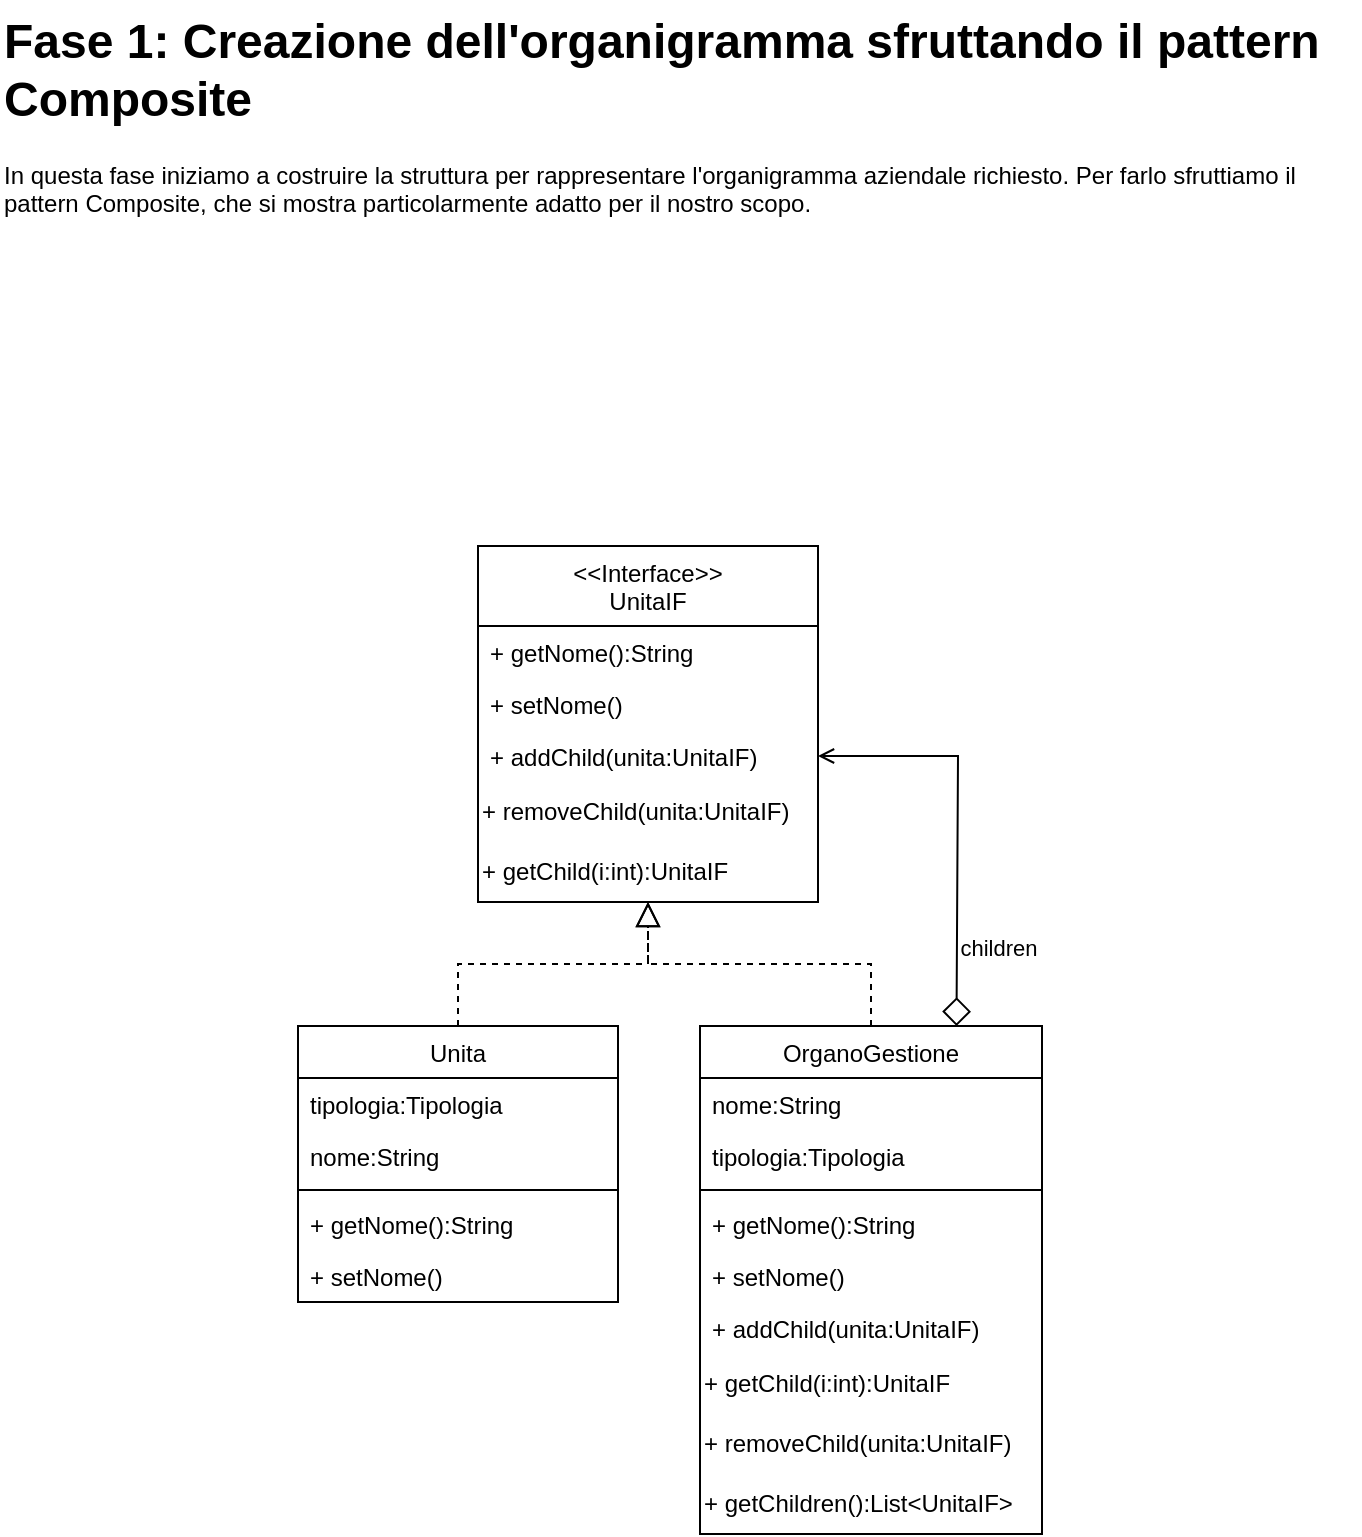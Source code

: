 <mxfile version="24.7.8" pages="8">
  <diagram id="C5RBs43oDa-KdzZeNtuy" name="Fase 1 - Pattern Composite">
    <mxGraphModel dx="724" dy="428" grid="1" gridSize="10" guides="1" tooltips="1" connect="1" arrows="1" fold="1" page="1" pageScale="1" pageWidth="827" pageHeight="1169" math="0" shadow="0">
      <root>
        <mxCell id="WIyWlLk6GJQsqaUBKTNV-0" />
        <mxCell id="WIyWlLk6GJQsqaUBKTNV-1" parent="WIyWlLk6GJQsqaUBKTNV-0" />
        <mxCell id="zkfFHV4jXpPFQw0GAbJ--0" value="&lt;&lt;Interface&gt;&gt;&#xa;UnitaIF" style="swimlane;fontStyle=0;align=center;verticalAlign=top;childLayout=stackLayout;horizontal=1;startSize=40;horizontalStack=0;resizeParent=1;resizeLast=0;collapsible=1;marginBottom=0;rounded=0;shadow=0;strokeWidth=1;fontSize=12;" parent="WIyWlLk6GJQsqaUBKTNV-1" vertex="1">
          <mxGeometry x="319" y="353" width="170" height="178" as="geometry">
            <mxRectangle x="210" y="120" width="160" height="26" as="alternateBounds" />
          </mxGeometry>
        </mxCell>
        <mxCell id="zkfFHV4jXpPFQw0GAbJ--1" value="+ getNome():String" style="text;align=left;verticalAlign=top;spacingLeft=4;spacingRight=4;overflow=hidden;rotatable=0;points=[[0,0.5],[1,0.5]];portConstraint=eastwest;" parent="zkfFHV4jXpPFQw0GAbJ--0" vertex="1">
          <mxGeometry y="40" width="170" height="26" as="geometry" />
        </mxCell>
        <mxCell id="zkfFHV4jXpPFQw0GAbJ--2" value="+ setNome()" style="text;align=left;verticalAlign=top;spacingLeft=4;spacingRight=4;overflow=hidden;rotatable=0;points=[[0,0.5],[1,0.5]];portConstraint=eastwest;rounded=0;shadow=0;html=0;strokeColor=none;" parent="zkfFHV4jXpPFQw0GAbJ--0" vertex="1">
          <mxGeometry y="66" width="170" height="26" as="geometry" />
        </mxCell>
        <mxCell id="zkfFHV4jXpPFQw0GAbJ--3" value="+ addChild(unita:UnitaIF)" style="text;align=left;verticalAlign=top;spacingLeft=4;spacingRight=4;overflow=hidden;rotatable=0;points=[[0,0.5],[1,0.5]];portConstraint=eastwest;rounded=0;shadow=0;html=0;" parent="zkfFHV4jXpPFQw0GAbJ--0" vertex="1">
          <mxGeometry y="92" width="170" height="26" as="geometry" />
        </mxCell>
        <mxCell id="prRXXPR9L9QoltXzAuqN-1" value="+ removeChild(unita:UnitaIF)" style="text;html=1;align=left;verticalAlign=middle;whiteSpace=wrap;rounded=0;" parent="zkfFHV4jXpPFQw0GAbJ--0" vertex="1">
          <mxGeometry y="118" width="170" height="30" as="geometry" />
        </mxCell>
        <mxCell id="prRXXPR9L9QoltXzAuqN-3" value="+ getChild(i:int):UnitaIF" style="text;html=1;align=left;verticalAlign=middle;whiteSpace=wrap;rounded=0;" parent="zkfFHV4jXpPFQw0GAbJ--0" vertex="1">
          <mxGeometry y="148" width="170" height="30" as="geometry" />
        </mxCell>
        <mxCell id="zkfFHV4jXpPFQw0GAbJ--6" value="Unita" style="swimlane;fontStyle=0;align=center;verticalAlign=top;childLayout=stackLayout;horizontal=1;startSize=26;horizontalStack=0;resizeParent=1;resizeLast=0;collapsible=1;marginBottom=0;rounded=0;shadow=0;strokeWidth=1;" parent="WIyWlLk6GJQsqaUBKTNV-1" vertex="1">
          <mxGeometry x="229" y="593" width="160" height="138" as="geometry">
            <mxRectangle x="130" y="380" width="160" height="26" as="alternateBounds" />
          </mxGeometry>
        </mxCell>
        <mxCell id="zkfFHV4jXpPFQw0GAbJ--7" value="tipologia:Tipologia" style="text;align=left;verticalAlign=top;spacingLeft=4;spacingRight=4;overflow=hidden;rotatable=0;points=[[0,0.5],[1,0.5]];portConstraint=eastwest;" parent="zkfFHV4jXpPFQw0GAbJ--6" vertex="1">
          <mxGeometry y="26" width="160" height="26" as="geometry" />
        </mxCell>
        <mxCell id="zkfFHV4jXpPFQw0GAbJ--8" value="nome:String" style="text;align=left;verticalAlign=top;spacingLeft=4;spacingRight=4;overflow=hidden;rotatable=0;points=[[0,0.5],[1,0.5]];portConstraint=eastwest;rounded=0;shadow=0;html=0;" parent="zkfFHV4jXpPFQw0GAbJ--6" vertex="1">
          <mxGeometry y="52" width="160" height="26" as="geometry" />
        </mxCell>
        <mxCell id="zkfFHV4jXpPFQw0GAbJ--9" value="" style="line;html=1;strokeWidth=1;align=left;verticalAlign=middle;spacingTop=-1;spacingLeft=3;spacingRight=3;rotatable=0;labelPosition=right;points=[];portConstraint=eastwest;" parent="zkfFHV4jXpPFQw0GAbJ--6" vertex="1">
          <mxGeometry y="78" width="160" height="8" as="geometry" />
        </mxCell>
        <mxCell id="prRXXPR9L9QoltXzAuqN-4" value="+ getNome():String" style="text;align=left;verticalAlign=top;spacingLeft=4;spacingRight=4;overflow=hidden;rotatable=0;points=[[0,0.5],[1,0.5]];portConstraint=eastwest;" parent="zkfFHV4jXpPFQw0GAbJ--6" vertex="1">
          <mxGeometry y="86" width="160" height="26" as="geometry" />
        </mxCell>
        <mxCell id="prRXXPR9L9QoltXzAuqN-5" value="+ setNome()" style="text;align=left;verticalAlign=top;spacingLeft=4;spacingRight=4;overflow=hidden;rotatable=0;points=[[0,0.5],[1,0.5]];portConstraint=eastwest;rounded=0;shadow=0;html=0;strokeColor=none;" parent="zkfFHV4jXpPFQw0GAbJ--6" vertex="1">
          <mxGeometry y="112" width="160" height="26" as="geometry" />
        </mxCell>
        <mxCell id="zkfFHV4jXpPFQw0GAbJ--12" value="" style="endArrow=block;endSize=10;endFill=0;shadow=0;strokeWidth=1;rounded=0;curved=0;edgeStyle=elbowEdgeStyle;elbow=vertical;dashed=1;" parent="WIyWlLk6GJQsqaUBKTNV-1" source="zkfFHV4jXpPFQw0GAbJ--6" target="zkfFHV4jXpPFQw0GAbJ--0" edge="1">
          <mxGeometry width="160" relative="1" as="geometry">
            <mxPoint x="309" y="436" as="sourcePoint" />
            <mxPoint x="309" y="436" as="targetPoint" />
          </mxGeometry>
        </mxCell>
        <mxCell id="zkfFHV4jXpPFQw0GAbJ--13" value="OrganoGestione" style="swimlane;fontStyle=0;align=center;verticalAlign=top;childLayout=stackLayout;horizontal=1;startSize=26;horizontalStack=0;resizeParent=1;resizeLast=0;collapsible=1;marginBottom=0;rounded=0;shadow=0;strokeWidth=1;" parent="WIyWlLk6GJQsqaUBKTNV-1" vertex="1">
          <mxGeometry x="430" y="593" width="171" height="254" as="geometry">
            <mxRectangle x="340" y="380" width="170" height="26" as="alternateBounds" />
          </mxGeometry>
        </mxCell>
        <mxCell id="prRXXPR9L9QoltXzAuqN-7" value="nome:String" style="text;align=left;verticalAlign=top;spacingLeft=4;spacingRight=4;overflow=hidden;rotatable=0;points=[[0,0.5],[1,0.5]];portConstraint=eastwest;rounded=0;shadow=0;html=0;" parent="zkfFHV4jXpPFQw0GAbJ--13" vertex="1">
          <mxGeometry y="26" width="171" height="26" as="geometry" />
        </mxCell>
        <mxCell id="prRXXPR9L9QoltXzAuqN-6" value="tipologia:Tipologia" style="text;align=left;verticalAlign=top;spacingLeft=4;spacingRight=4;overflow=hidden;rotatable=0;points=[[0,0.5],[1,0.5]];portConstraint=eastwest;" parent="zkfFHV4jXpPFQw0GAbJ--13" vertex="1">
          <mxGeometry y="52" width="171" height="26" as="geometry" />
        </mxCell>
        <mxCell id="zkfFHV4jXpPFQw0GAbJ--15" value="" style="line;html=1;strokeWidth=1;align=left;verticalAlign=middle;spacingTop=-1;spacingLeft=3;spacingRight=3;rotatable=0;labelPosition=right;points=[];portConstraint=eastwest;" parent="zkfFHV4jXpPFQw0GAbJ--13" vertex="1">
          <mxGeometry y="78" width="171" height="8" as="geometry" />
        </mxCell>
        <mxCell id="prRXXPR9L9QoltXzAuqN-8" value="+ getNome():String" style="text;align=left;verticalAlign=top;spacingLeft=4;spacingRight=4;overflow=hidden;rotatable=0;points=[[0,0.5],[1,0.5]];portConstraint=eastwest;" parent="zkfFHV4jXpPFQw0GAbJ--13" vertex="1">
          <mxGeometry y="86" width="171" height="26" as="geometry" />
        </mxCell>
        <mxCell id="prRXXPR9L9QoltXzAuqN-9" value="+ setNome()" style="text;align=left;verticalAlign=top;spacingLeft=4;spacingRight=4;overflow=hidden;rotatable=0;points=[[0,0.5],[1,0.5]];portConstraint=eastwest;rounded=0;shadow=0;html=0;strokeColor=none;" parent="zkfFHV4jXpPFQw0GAbJ--13" vertex="1">
          <mxGeometry y="112" width="171" height="26" as="geometry" />
        </mxCell>
        <mxCell id="prRXXPR9L9QoltXzAuqN-10" value="+ addChild(unita:UnitaIF)" style="text;align=left;verticalAlign=top;spacingLeft=4;spacingRight=4;overflow=hidden;rotatable=0;points=[[0,0.5],[1,0.5]];portConstraint=eastwest;rounded=0;shadow=0;html=0;" parent="zkfFHV4jXpPFQw0GAbJ--13" vertex="1">
          <mxGeometry y="138" width="171" height="26" as="geometry" />
        </mxCell>
        <mxCell id="prRXXPR9L9QoltXzAuqN-12" value="+ getChild(i:int):UnitaIF" style="text;html=1;align=left;verticalAlign=middle;whiteSpace=wrap;rounded=0;" parent="zkfFHV4jXpPFQw0GAbJ--13" vertex="1">
          <mxGeometry y="164" width="171" height="30" as="geometry" />
        </mxCell>
        <mxCell id="prRXXPR9L9QoltXzAuqN-11" value="+ removeChild(unita:UnitaIF)" style="text;html=1;align=left;verticalAlign=middle;whiteSpace=wrap;rounded=0;" parent="zkfFHV4jXpPFQw0GAbJ--13" vertex="1">
          <mxGeometry y="194" width="171" height="30" as="geometry" />
        </mxCell>
        <mxCell id="8rYOeJ6c89aqEFfbPCpb-1" value="+ getChildren():List&amp;lt;UnitaIF&amp;gt;" style="text;html=1;align=left;verticalAlign=middle;whiteSpace=wrap;rounded=0;" vertex="1" parent="zkfFHV4jXpPFQw0GAbJ--13">
          <mxGeometry y="224" width="171" height="30" as="geometry" />
        </mxCell>
        <mxCell id="zkfFHV4jXpPFQw0GAbJ--16" value="" style="endArrow=block;endSize=10;endFill=0;shadow=0;strokeWidth=1;rounded=0;curved=0;edgeStyle=elbowEdgeStyle;elbow=vertical;dashed=1;" parent="WIyWlLk6GJQsqaUBKTNV-1" source="zkfFHV4jXpPFQw0GAbJ--13" target="zkfFHV4jXpPFQw0GAbJ--0" edge="1">
          <mxGeometry width="160" relative="1" as="geometry">
            <mxPoint x="319" y="606" as="sourcePoint" />
            <mxPoint x="419" y="504" as="targetPoint" />
          </mxGeometry>
        </mxCell>
        <mxCell id="prRXXPR9L9QoltXzAuqN-13" value="" style="endArrow=open;html=1;rounded=0;exitX=0.75;exitY=0;exitDx=0;exitDy=0;entryX=1;entryY=0.5;entryDx=0;entryDy=0;endFill=0;startArrow=diamond;startFill=0;startSize=12;" parent="WIyWlLk6GJQsqaUBKTNV-1" source="zkfFHV4jXpPFQw0GAbJ--13" target="zkfFHV4jXpPFQw0GAbJ--3" edge="1">
          <mxGeometry width="50" height="50" relative="1" as="geometry">
            <mxPoint x="579" y="543" as="sourcePoint" />
            <mxPoint x="629" y="493" as="targetPoint" />
            <Array as="points">
              <mxPoint x="559" y="458" />
            </Array>
          </mxGeometry>
        </mxCell>
        <mxCell id="prRXXPR9L9QoltXzAuqN-14" value="children" style="edgeLabel;html=1;align=center;verticalAlign=middle;resizable=0;points=[];" parent="prRXXPR9L9QoltXzAuqN-13" vertex="1" connectable="0">
          <mxGeometry x="-0.721" y="-1" relative="1" as="geometry">
            <mxPoint x="19" y="-11" as="offset" />
          </mxGeometry>
        </mxCell>
        <mxCell id="091SpdAX2npHAql9HMEn-0" value="&lt;h1 style=&quot;margin-top: 0px;&quot;&gt;Fase 1: Creazione dell&#39;organigramma sfruttando il pattern Composite&lt;/h1&gt;&lt;p&gt;In questa fase iniziamo a costruire la struttura per rappresentare l&#39;organigramma aziendale richiesto. Per farlo sfruttiamo il pattern Composite, che si mostra particolarmente adatto per il nostro scopo.&lt;/p&gt;" style="text;html=1;whiteSpace=wrap;overflow=hidden;rounded=0;" vertex="1" parent="WIyWlLk6GJQsqaUBKTNV-1">
          <mxGeometry x="80" y="80" width="680" height="120" as="geometry" />
        </mxCell>
      </root>
    </mxGraphModel>
  </diagram>
  <diagram id="zwyY6L2nezKvZ6c99CWX" name="Fase 2 - Pattern Observer">
    <mxGraphModel dx="1050" dy="621" grid="1" gridSize="10" guides="1" tooltips="1" connect="1" arrows="1" fold="1" page="1" pageScale="1" pageWidth="827" pageHeight="1169" math="0" shadow="0">
      <root>
        <mxCell id="0" />
        <mxCell id="1" parent="0" />
        <mxCell id="XbpROUw0ri3JfSk3u6la-35" value="" style="edgeStyle=orthogonalEdgeStyle;rounded=0;orthogonalLoop=1;jettySize=auto;html=1;startArrow=diamondThin;startFill=0;startSize=12;exitX=1;exitY=0.5;exitDx=0;exitDy=0;entryX=0;entryY=0.5;entryDx=0;entryDy=0;endArrow=open;endFill=0;" parent="1" source="wFXLG3sIARUn2MWzjP7r-20" target="wFXLG3sIARUn2MWzjP7r-26" edge="1">
          <mxGeometry relative="1" as="geometry">
            <mxPoint x="412" y="407" as="sourcePoint" />
            <mxPoint x="553" y="407" as="targetPoint" />
          </mxGeometry>
        </mxCell>
        <mxCell id="OfQ0PNb6QbK-MmwbjpDj-2" value="observers" style="edgeLabel;html=1;align=center;verticalAlign=middle;resizable=0;points=[];" parent="XbpROUw0ri3JfSk3u6la-35" vertex="1" connectable="0">
          <mxGeometry x="-0.467" y="2" relative="1" as="geometry">
            <mxPoint y="-10" as="offset" />
          </mxGeometry>
        </mxCell>
        <mxCell id="XbpROUw0ri3JfSk3u6la-13" value="" style="endArrow=block;endSize=10;endFill=0;shadow=0;strokeWidth=1;rounded=0;curved=0;edgeStyle=elbowEdgeStyle;elbow=vertical;dashed=1;entryX=0.5;entryY=1;entryDx=0;entryDy=0;exitX=0.5;exitY=0;exitDx=0;exitDy=0;" parent="1" source="wFXLG3sIARUn2MWzjP7r-22" target="wFXLG3sIARUn2MWzjP7r-20" edge="1">
          <mxGeometry width="160" relative="1" as="geometry">
            <mxPoint x="135" y="572" as="sourcePoint" />
            <mxPoint x="230" y="480" as="targetPoint" />
            <Array as="points">
              <mxPoint x="200" y="540" />
            </Array>
          </mxGeometry>
        </mxCell>
        <mxCell id="XbpROUw0ri3JfSk3u6la-23" value="" style="endArrow=block;endSize=10;endFill=0;shadow=0;strokeWidth=1;rounded=0;curved=0;edgeStyle=elbowEdgeStyle;elbow=vertical;dashed=1;exitX=0.5;exitY=0;exitDx=0;exitDy=0;entryX=0.5;entryY=1;entryDx=0;entryDy=0;" parent="1" source="wFXLG3sIARUn2MWzjP7r-24" target="wFXLG3sIARUn2MWzjP7r-20" edge="1">
          <mxGeometry width="160" relative="1" as="geometry">
            <mxPoint x="354" y="573" as="sourcePoint" />
            <mxPoint x="239" y="481" as="targetPoint" />
            <Array as="points">
              <mxPoint x="300" y="540" />
            </Array>
          </mxGeometry>
        </mxCell>
        <mxCell id="dv5olnQWxSan3haJfNEE-3" value="" style="edgeStyle=orthogonalEdgeStyle;rounded=0;orthogonalLoop=1;jettySize=auto;html=1;entryX=0.5;entryY=0;entryDx=0;entryDy=0;exitX=0.5;exitY=1;exitDx=0;exitDy=0;endArrow=none;endFill=0;startArrow=open;startFill=0;dashed=1;" parent="1" source="wFXLG3sIARUn2MWzjP7r-26" target="wFXLG3sIARUn2MWzjP7r-25" edge="1">
          <mxGeometry relative="1" as="geometry">
            <mxPoint x="623" y="490" as="sourcePoint" />
            <mxPoint x="638" y="524.5" as="targetPoint" />
          </mxGeometry>
        </mxCell>
        <mxCell id="wFXLG3sIARUn2MWzjP7r-20" value="&lt;p style=&quot;margin:0px;margin-top:4px;text-align:center;&quot;&gt;&lt;i&gt;&amp;lt;&amp;lt;Interface&amp;gt;&amp;gt;&lt;/i&gt;&lt;br&gt;&lt;b&gt;UnitaIF&lt;/b&gt;&lt;/p&gt;&lt;hr size=&quot;1&quot; style=&quot;border-style:solid;&quot;&gt;&lt;p style=&quot;margin:0px;margin-left:4px;&quot;&gt;&lt;/p&gt;&lt;p style=&quot;margin:0px;margin-left:4px;&quot;&gt;...&lt;/p&gt;&lt;p style=&quot;margin:0px;margin-left:4px;&quot;&gt;&lt;br&gt;&lt;/p&gt;&lt;p style=&quot;margin:0px;margin-left:4px;&quot;&gt;+ attach(obs:Observer)&lt;br&gt;+ detach(obs:Observer)&lt;/p&gt;&lt;p style=&quot;margin:0px;margin-left:4px;&quot;&gt;+ notifyObservers()&lt;/p&gt;" style="verticalAlign=top;align=left;overflow=fill;html=1;whiteSpace=wrap;" parent="1" vertex="1">
          <mxGeometry x="145" y="344" width="190" height="126" as="geometry" />
        </mxCell>
        <mxCell id="wFXLG3sIARUn2MWzjP7r-22" value="&lt;p style=&quot;margin:0px;margin-top:4px;text-align:center;&quot;&gt;&lt;b&gt;UnitaIF&lt;/b&gt;&lt;/p&gt;&lt;hr size=&quot;1&quot; style=&quot;border-style:solid;&quot;&gt;&lt;p style=&quot;margin:0px;margin-left:4px;&quot;&gt;&lt;/p&gt;&lt;p style=&quot;margin:0px;margin-left:4px;&quot;&gt;...&lt;/p&gt;" style="verticalAlign=top;align=left;overflow=fill;html=1;whiteSpace=wrap;" parent="1" vertex="1">
          <mxGeometry x="64" y="587.5" width="161" height="55" as="geometry" />
        </mxCell>
        <mxCell id="wFXLG3sIARUn2MWzjP7r-24" value="&lt;p style=&quot;margin:0px;margin-top:4px;text-align:center;&quot;&gt;&lt;b&gt;OrganoGestione&lt;/b&gt;&lt;/p&gt;&lt;hr size=&quot;1&quot; style=&quot;border-style:solid;&quot;&gt;&lt;p style=&quot;margin:0px;margin-left:4px;&quot;&gt;&lt;/p&gt;&lt;p style=&quot;margin:0px;margin-left:4px;&quot;&gt;...&lt;/p&gt;" style="verticalAlign=top;align=left;overflow=fill;html=1;whiteSpace=wrap;" parent="1" vertex="1">
          <mxGeometry x="265" y="587.5" width="161" height="55" as="geometry" />
        </mxCell>
        <mxCell id="wFXLG3sIARUn2MWzjP7r-25" value="&lt;p style=&quot;margin:0px;margin-top:4px;text-align:center;&quot;&gt;&lt;b&gt;ViewerPanel&lt;/b&gt;&lt;/p&gt;&lt;hr size=&quot;1&quot; style=&quot;border-style:solid;&quot;&gt;&lt;p style=&quot;margin:0px;margin-left:4px;&quot;&gt;- obsState&lt;/p&gt;&lt;hr size=&quot;1&quot; style=&quot;border-style:solid;&quot;&gt;&lt;p style=&quot;margin:0px;margin-left:4px;&quot;&gt;&lt;span style=&quot;text-wrap: nowrap;&quot;&gt;+ update(unita:UnitaIF)&lt;/span&gt;&lt;br&gt;&lt;/p&gt;" style="verticalAlign=top;align=left;overflow=fill;html=1;whiteSpace=wrap;" parent="1" vertex="1">
          <mxGeometry x="543" y="575" width="190" height="80" as="geometry" />
        </mxCell>
        <mxCell id="wFXLG3sIARUn2MWzjP7r-26" value="&lt;p style=&quot;margin:0px;margin-top:4px;text-align:center;&quot;&gt;&lt;i&gt;&amp;lt;&amp;lt;Interface&amp;gt;&amp;gt;&lt;/i&gt;&lt;br&gt;&lt;b&gt;Observer&lt;/b&gt;&lt;/p&gt;&lt;hr size=&quot;1&quot; style=&quot;border-style:solid;&quot;&gt;&lt;p style=&quot;margin:0px;margin-left:4px;&quot;&gt;&lt;/p&gt;&lt;p style=&quot;margin:0px;margin-left:4px;&quot;&gt;&lt;span style=&quot;color: rgba(0, 0, 0, 0); font-family: monospace; font-size: 0px; text-wrap: nowrap;&quot;&gt;%3CmxGraphModel%3E%3Croot%3E%3CmxCell%20id%3D%220%22%2F%3E%3CmxCell%20id%3D%221%22%20parent%3D%220%22%2F%3E%3CmxCell%20id%3D%222%22%20value%3D%22%26lt%3Bp%20style%3D%26quot%3Bmargin%3A0px%3Bmargin-top%3A4px%3Btext-align%3Acenter%3B%26quot%3B%26gt%3B%26lt%3Bi%26gt%3B%26amp%3Blt%3B%26amp%3Blt%3BInterface%26amp%3Bgt%3B%26amp%3Bgt%3B%26lt%3B%2Fi%26gt%3B%26lt%3Bbr%26gt%3B%26lt%3Bb%26gt%3BUnitaIF%26lt%3B%2Fb%26gt%3B%26lt%3B%2Fp%26gt%3B%26lt%3Bhr%20size%3D%26quot%3B1%26quot%3B%20style%3D%26quot%3Bborder-style%3Asolid%3B%26quot%3B%26gt%3B%26lt%3Bp%20style%3D%26quot%3Bmargin%3A0px%3Bmargin-left%3A4px%3B%26quot%3B%26gt%3B%26lt%3B%2Fp%26gt%3B%26lt%3Bp%20style%3D%26quot%3Bmargin%3A0px%3Bmargin-left%3A4px%3B%26quot%3B%26gt%3B...%26lt%3B%2Fp%26gt%3B%26lt%3Bp%20style%3D%26quot%3Bmargin%3A0px%3Bmargin-left%3A4px%3B%26quot%3B%26gt%3B%26lt%3Bbr%26gt%3B%26lt%3B%2Fp%26gt%3B%26lt%3Bp%20style%3D%26quot%3Bmargin%3A0px%3Bmargin-left%3A4px%3B%26quot%3B%26gt%3B%2B%20attach(obs%3AObserver)%26lt%3Bbr%26gt%3B%2B%20detach(obs%3AObserver)%26lt%3B%2Fp%26gt%3B%26lt%3Bp%20style%3D%26quot%3Bmargin%3A0px%3Bmargin-left%3A4px%3B%26quot%3B%26gt%3B%2B%20notify()%26lt%3B%2Fp%26gt%3B%22%20style%3D%22verticalAlign%3Dtop%3Balign%3Dleft%3Boverflow%3Dfill%3Bhtml%3D1%3BwhiteSpace%3Dwrap%3B%22%20vertex%3D%221%22%20parent%3D%221%22%3E%3CmxGeometry%20x%3D%22310%22%20y%3D%22364%22%20width%3D%22190%22%20height%3D%22126%22%20as%3D%22geometry%22%2F%3E%3C%2FmxCell%3E%3C%2Froot%3E%3C%2FmxGraphModel%3E&lt;/span&gt;&lt;span style=&quot;text-wrap: nowrap; background-color: initial;&quot;&gt;+ update(unita:UnitaIF)&lt;/span&gt;&lt;span style=&quot;background-color: initial; color: rgba(0, 0, 0, 0); font-family: monospace; font-size: 0px; text-wrap: nowrap;&quot;&gt;3CmxGraphModel%3E%3Croot%3E%3CmxCell%20id%3D%220%22%2F%3E%3CmxCell%20id%3D%221%22%20parent%3D%220%22%2F%3E%3CmxCell%20id%3D%222%22%20value%3D%22%26lt%3Bp%20style%3D%26quot%3Bmargin%3A0px%3Bmargin-top%3A4px%3Btext-align%3Acenter%3B%26quot%3B%26gt%3B%26lt%3Bi%26gt%3B%26amp%3Blt%3B%26amp%3Blt%3BInterface%26amp%3Bgt%3B%26amp%3Bgt%3B%26lt%3B%2Fi%26gt%3B%26lt%3Bbr%26gt%3B%26lt%3Bb%26gt%3BUnitaIF%26lt%3B%2Fb%26gt%3B%26lt%3B%2Fp%26gt%3B%26lt%3Bhr%20size%3D%26quot%3B1%26quot%3B%20style%3D%26quot%3Bborder-style%3Asolid%3B%26quot%3B%26gt%3B%26lt%3Bp%20style%3D%26quot%3Bmargin%3A0px%3Bmargin-left%3A4px%3B%26quot%3B%26gt%3B%26lt%3B%2Fp%26gt%3B%26lt%3Bp%20style%3D%26quot%3Bmargin%3A0px%3Bmargin-left%3A4px%3B%26quot%3B%26gt%3B...%26lt%3B%2Fp%26gt%3B%26lt%3Bp%20style%3D%26quot%3Bmargin%3A0px%3Bmargin-left%3A4px%3B%26quot%3B%26gt%3B%26lt%3Bbr%26gt%3B%26lt%3B%2Fp%26gt%3B%26lt%3Bp%20style%3D%26quot%3Bmargin%3A0px%3Bmargin-left%3A4px%3B%26quot%3B%26gt%3B%2B%20attach(obs%3AObserver)%26lt%3Bbr%26gt%3B%2B%20detach(obs%3AObserver)%26lt%3B%2Fp%26gt%3B%26lt%3Bp%20style%3D%26quot%3Bmargin%3A0px%3Bmargin-left%3A4px%3B%26quot%3B%26gt%3B%2B%20notify()%26lt%3B%2Fp%26gt%3B%22%20style%3D%22verticalAlign%3Dtop%3Balign%3Dleft%3Boverflow%3Dfill%3Bhtml%3D1%3BwhiteSpace%3Dwrap%3B%22%20vertex%3D%221%22%20parent%3D%221%22%3E%3CmxGeometry%20x%3D%22310%22%20y%3D%22364%22%20width%3D%22190%22%20height%3D%22126%22%20as%3D%22geometry%22%2F%3E%3C%2FmxCell%3E%3C%2Froot%3E%3C%2FmxGraphModel%3E&lt;/span&gt;&lt;/p&gt;" style="verticalAlign=top;align=left;overflow=fill;html=1;whiteSpace=wrap;" parent="1" vertex="1">
          <mxGeometry x="543" y="367" width="190" height="80" as="geometry" />
        </mxCell>
        <mxCell id="0oYCy4152d5tk_tsPEsI-1" value="for all o in observers {&lt;div style=&quot;font-size: 12px;&quot;&gt;&amp;nbsp; &amp;nbsp; o.update(this)&lt;/div&gt;&lt;div style=&quot;font-size: 12px;&quot;&gt;}&lt;/div&gt;" style="shape=note2;boundedLbl=1;whiteSpace=wrap;html=1;size=17;verticalAlign=middle;align=left;fontSize=12;spacing=8;" parent="1" vertex="1">
          <mxGeometry x="426" y="470" width="160" height="60" as="geometry" />
        </mxCell>
        <mxCell id="OfQ0PNb6QbK-MmwbjpDj-1" style="edgeStyle=orthogonalEdgeStyle;rounded=0;orthogonalLoop=1;jettySize=auto;html=1;endArrow=none;endFill=0;dashed=1;exitX=0;exitY=0.5;exitDx=0;exitDy=0;exitPerimeter=0;entryX=0.626;entryY=0.881;entryDx=0;entryDy=0;entryPerimeter=0;" parent="1" source="0oYCy4152d5tk_tsPEsI-1" target="wFXLG3sIARUn2MWzjP7r-20" edge="1">
          <mxGeometry relative="1" as="geometry">
            <mxPoint x="364" y="455" as="sourcePoint" />
            <Array as="points">
              <mxPoint x="370" y="500" />
              <mxPoint x="370" y="455" />
            </Array>
          </mxGeometry>
        </mxCell>
        <mxCell id="fYGQK_he9FBjWMky9xGV-1" value="Il ConcreteObserver sarà un elemento&amp;nbsp;&lt;div&gt;grafico che dovrà essere avvisato&amp;nbsp;&lt;/div&gt;&lt;div&gt;dei cambiamenti&lt;/div&gt;" style="text;html=1;align=left;verticalAlign=middle;resizable=0;points=[];autosize=1;strokeColor=none;fillColor=none;" parent="1" vertex="1">
          <mxGeometry x="534" y="765" width="230" height="60" as="geometry" />
        </mxCell>
        <mxCell id="7x5E-cs_1hSH6AEnqLN9-1" value="&lt;h1 style=&quot;margin-top: 0px;&quot;&gt;Fase 2: Integrazione del pattern Observer&lt;/h1&gt;&lt;p&gt;Esserndo richiesta l&#39;implementazione di un&#39;interfaccia grafica, implemento il pattern Observer per notificare, in un secondo momento, i cambiamenti alla struttura dati a chi gestisce la visualizzazione di tale struttura.&lt;/p&gt;&lt;p&gt;N.B.: stiamo usando il pattern Observer per un osservatore con più subjects&lt;/p&gt;" style="text;html=1;whiteSpace=wrap;overflow=hidden;rounded=0;" parent="1" vertex="1">
          <mxGeometry x="80" y="80" width="680" height="120" as="geometry" />
        </mxCell>
        <mxCell id="oklzYUR6lVe_oUXABhqP-3" style="edgeStyle=orthogonalEdgeStyle;rounded=0;orthogonalLoop=1;jettySize=auto;html=1;entryX=0.795;entryY=0.875;entryDx=0;entryDy=0;entryPerimeter=0;exitX=0.754;exitY=-0.013;exitDx=0;exitDy=0;exitPerimeter=0;endArrow=none;endFill=0;dashed=1;" parent="1" source="oklzYUR6lVe_oUXABhqP-2" target="wFXLG3sIARUn2MWzjP7r-25" edge="1">
          <mxGeometry relative="1" as="geometry">
            <mxPoint x="694" y="683" as="sourcePoint" />
          </mxGeometry>
        </mxCell>
        <mxCell id="oklzYUR6lVe_oUXABhqP-2" value="obsState = someFun(unita)" style="shape=note2;boundedLbl=1;whiteSpace=wrap;html=1;size=17;verticalAlign=middle;align=left;fontSize=12;spacing=8;" parent="1" vertex="1">
          <mxGeometry x="573" y="685" width="160" height="60" as="geometry" />
        </mxCell>
        <mxCell id="G9vArkuZTmPZGnFocUjc-1" value="" style="endArrow=open;html=1;rounded=0;exitX=0.75;exitY=0;exitDx=0;exitDy=0;entryX=1;entryY=0.761;entryDx=0;entryDy=0;endFill=0;startArrow=diamond;startFill=0;startSize=12;entryPerimeter=0;" parent="1" source="wFXLG3sIARUn2MWzjP7r-24" target="wFXLG3sIARUn2MWzjP7r-20" edge="1">
          <mxGeometry width="50" height="50" relative="1" as="geometry">
            <mxPoint x="404" y="575" as="sourcePoint" />
            <mxPoint x="335" y="440" as="targetPoint" />
            <Array as="points">
              <mxPoint x="386" y="440" />
            </Array>
          </mxGeometry>
        </mxCell>
        <mxCell id="G9vArkuZTmPZGnFocUjc-2" value="children" style="edgeLabel;html=1;align=center;verticalAlign=middle;resizable=0;points=[];" parent="G9vArkuZTmPZGnFocUjc-1" vertex="1" connectable="0">
          <mxGeometry x="-0.721" y="-1" relative="1" as="geometry">
            <mxPoint x="20" y="-1" as="offset" />
          </mxGeometry>
        </mxCell>
      </root>
    </mxGraphModel>
  </diagram>
  <diagram id="KEx9UnDb_ibtE7nL0ZNn" name="Fase 3 - Pattern Iterator">
    <mxGraphModel dx="1050" dy="621" grid="1" gridSize="10" guides="1" tooltips="1" connect="1" arrows="1" fold="1" page="1" pageScale="1" pageWidth="827" pageHeight="1169" math="0" shadow="0">
      <root>
        <mxCell id="0" />
        <mxCell id="1" parent="0" />
        <mxCell id="kz4GFzzcJdeqb-c4I7S4-2" value="" style="endArrow=block;endSize=10;endFill=0;shadow=0;strokeWidth=1;rounded=0;curved=0;edgeStyle=elbowEdgeStyle;elbow=vertical;dashed=1;entryX=0.5;entryY=1;entryDx=0;entryDy=0;exitX=0.5;exitY=0;exitDx=0;exitDy=0;" parent="1" source="kz4GFzzcJdeqb-c4I7S4-5" target="kz4GFzzcJdeqb-c4I7S4-4" edge="1">
          <mxGeometry width="160" relative="1" as="geometry">
            <mxPoint x="157" y="607" as="sourcePoint" />
            <mxPoint x="252" y="515" as="targetPoint" />
          </mxGeometry>
        </mxCell>
        <mxCell id="kz4GFzzcJdeqb-c4I7S4-3" value="" style="endArrow=block;endSize=10;endFill=0;shadow=0;strokeWidth=1;rounded=0;curved=0;edgeStyle=elbowEdgeStyle;elbow=vertical;dashed=1;exitX=0.5;exitY=0;exitDx=0;exitDy=0;" parent="1" source="kz4GFzzcJdeqb-c4I7S4-6" target="kz4GFzzcJdeqb-c4I7S4-4" edge="1">
          <mxGeometry width="160" relative="1" as="geometry">
            <mxPoint x="376" y="608" as="sourcePoint" />
            <mxPoint x="261" y="516" as="targetPoint" />
          </mxGeometry>
        </mxCell>
        <mxCell id="kz4GFzzcJdeqb-c4I7S4-4" value="&lt;p style=&quot;margin:0px;margin-top:4px;text-align:center;&quot;&gt;&lt;i&gt;&amp;lt;&amp;lt;Interface&amp;gt;&amp;gt;&lt;/i&gt;&lt;br&gt;&lt;b&gt;UnitaIF&lt;/b&gt;&lt;/p&gt;&lt;hr size=&quot;1&quot; style=&quot;border-style:solid;&quot;&gt;&lt;p style=&quot;margin:0px;margin-left:4px;&quot;&gt;&lt;/p&gt;&lt;p style=&quot;margin:0px;margin-left:4px;&quot;&gt;...&lt;/p&gt;&lt;p style=&quot;margin:0px;margin-left:4px;&quot;&gt;&lt;br&gt;&lt;/p&gt;&lt;p style=&quot;margin:0px;margin-left:4px;&quot;&gt;+ iterator():Iterator&lt;/p&gt;" style="verticalAlign=top;align=left;overflow=fill;html=1;whiteSpace=wrap;" parent="1" vertex="1">
          <mxGeometry x="167" y="379" width="190" height="100" as="geometry" />
        </mxCell>
        <mxCell id="kz4GFzzcJdeqb-c4I7S4-5" value="&lt;p style=&quot;margin:0px;margin-top:4px;text-align:center;&quot;&gt;&lt;b&gt;UnitaIF&lt;/b&gt;&lt;/p&gt;&lt;hr size=&quot;1&quot; style=&quot;border-style:solid;&quot;&gt;&lt;p style=&quot;margin:0px;margin-left:4px;&quot;&gt;&lt;/p&gt;&lt;p style=&quot;margin:0px;margin-left:4px;&quot;&gt;...&lt;/p&gt;&lt;p style=&quot;margin:0px;margin-left:4px;&quot;&gt;&lt;br&gt;&lt;/p&gt;&lt;p style=&quot;margin:0px;margin-left:4px;&quot;&gt;+ iterator():Iterator&lt;br&gt;&lt;/p&gt;" style="verticalAlign=top;align=left;overflow=fill;html=1;whiteSpace=wrap;" parent="1" vertex="1">
          <mxGeometry x="81" y="579" width="161" height="89" as="geometry" />
        </mxCell>
        <mxCell id="kz4GFzzcJdeqb-c4I7S4-6" value="&lt;p style=&quot;margin:0px;margin-top:4px;text-align:center;&quot;&gt;&lt;b&gt;OrganoGestione&lt;/b&gt;&lt;/p&gt;&lt;hr size=&quot;1&quot; style=&quot;border-style:solid;&quot;&gt;&lt;p style=&quot;margin:0px;margin-left:4px;&quot;&gt;&lt;/p&gt;&lt;p style=&quot;margin:0px;margin-left:4px;&quot;&gt;...&lt;/p&gt;&lt;p style=&quot;margin:0px;margin-left:4px;&quot;&gt;&lt;br&gt;&lt;/p&gt;&lt;p style=&quot;margin:0px;margin-left:4px;&quot;&gt;+ iterator():Iterator&lt;/p&gt;" style="verticalAlign=top;align=left;overflow=fill;html=1;whiteSpace=wrap;" parent="1" vertex="1">
          <mxGeometry x="282" y="579" width="161" height="89" as="geometry" />
        </mxCell>
        <mxCell id="kz4GFzzcJdeqb-c4I7S4-9" style="edgeStyle=orthogonalEdgeStyle;rounded=0;orthogonalLoop=1;jettySize=auto;html=1;endArrow=none;endFill=0;dashed=1;entryX=0.739;entryY=0.775;entryDx=0;entryDy=0;entryPerimeter=0;" parent="1" source="kz4GFzzcJdeqb-c4I7S4-7" target="kz4GFzzcJdeqb-c4I7S4-6" edge="1">
          <mxGeometry relative="1" as="geometry">
            <mxPoint x="391" y="688" as="targetPoint" />
            <Array as="points">
              <mxPoint x="307" y="688" />
              <mxPoint x="421" y="688" />
              <mxPoint x="421" y="648" />
            </Array>
          </mxGeometry>
        </mxCell>
        <mxCell id="kz4GFzzcJdeqb-c4I7S4-7" value="return new DepthFirstIterator(this)" style="shape=note2;boundedLbl=1;whiteSpace=wrap;html=1;size=17;verticalAlign=middle;align=left;fontSize=12;spacing=8;" parent="1" vertex="1">
          <mxGeometry x="207" y="708" width="200" height="40" as="geometry" />
        </mxCell>
        <mxCell id="kz4GFzzcJdeqb-c4I7S4-8" style="edgeStyle=orthogonalEdgeStyle;rounded=0;orthogonalLoop=1;jettySize=auto;html=1;endArrow=none;endFill=0;dashed=1;exitX=0.5;exitY=0;exitDx=0;exitDy=0;exitPerimeter=0;entryX=0.745;entryY=0.775;entryDx=0;entryDy=0;entryPerimeter=0;" parent="1" source="kz4GFzzcJdeqb-c4I7S4-7" target="kz4GFzzcJdeqb-c4I7S4-5" edge="1">
          <mxGeometry relative="1" as="geometry">
            <mxPoint x="381" y="459" as="sourcePoint" />
            <mxPoint x="201" y="648" as="targetPoint" />
            <Array as="points">
              <mxPoint x="307" y="688" />
              <mxPoint x="261" y="688" />
              <mxPoint x="261" y="649" />
              <mxPoint x="201" y="649" />
            </Array>
          </mxGeometry>
        </mxCell>
        <mxCell id="kz4GFzzcJdeqb-c4I7S4-10" value="&lt;p style=&quot;margin:0px;margin-top:4px;text-align:center;&quot;&gt;&lt;i&gt;&amp;lt;&amp;lt;Interface&amp;gt;&amp;gt;&lt;/i&gt;&lt;br&gt;&lt;b&gt;Iterator&lt;/b&gt;&lt;/p&gt;&lt;hr size=&quot;1&quot; style=&quot;border-style:solid;&quot;&gt;&lt;p style=&quot;margin:0px;margin-left:4px;&quot;&gt;&lt;/p&gt;&lt;p style=&quot;margin:0px;margin-left:4px;&quot;&gt;...&lt;/p&gt;&lt;p style=&quot;margin:0px;margin-left:4px;&quot;&gt;&lt;br&gt;&lt;/p&gt;&lt;p style=&quot;margin:0px;margin-left:4px;&quot;&gt;+ next():T&lt;/p&gt;&lt;p style=&quot;margin:0px;margin-left:4px;&quot;&gt;+ hasNext():boolean&lt;/p&gt;&lt;p style=&quot;margin:0px;margin-left:4px;&quot;&gt;+ currentItem():T&lt;/p&gt;" style="verticalAlign=top;align=left;overflow=fill;html=1;whiteSpace=wrap;" parent="1" vertex="1">
          <mxGeometry x="556" y="379" width="190" height="130" as="geometry" />
        </mxCell>
        <mxCell id="kz4GFzzcJdeqb-c4I7S4-12" style="edgeStyle=orthogonalEdgeStyle;rounded=0;orthogonalLoop=1;jettySize=auto;html=1;dashed=1;endArrow=block;endFill=0;endSize=10;" parent="1" source="kz4GFzzcJdeqb-c4I7S4-11" target="kz4GFzzcJdeqb-c4I7S4-10" edge="1">
          <mxGeometry relative="1" as="geometry" />
        </mxCell>
        <mxCell id="kz4GFzzcJdeqb-c4I7S4-20" style="edgeStyle=orthogonalEdgeStyle;rounded=0;orthogonalLoop=1;jettySize=auto;html=1;entryX=0.5;entryY=1;entryDx=0;entryDy=0;endArrow=open;endFill=0;" parent="1" source="kz4GFzzcJdeqb-c4I7S4-11" target="kz4GFzzcJdeqb-c4I7S4-5" edge="1">
          <mxGeometry relative="1" as="geometry">
            <Array as="points">
              <mxPoint x="651" y="789" />
              <mxPoint x="162" y="789" />
            </Array>
          </mxGeometry>
        </mxCell>
        <mxCell id="kz4GFzzcJdeqb-c4I7S4-11" value="&lt;p style=&quot;margin:0px;margin-top:4px;text-align:center;&quot;&gt;&lt;b&gt;DepthFirstIterator&lt;/b&gt;&lt;/p&gt;&lt;hr size=&quot;1&quot; style=&quot;border-style:solid;&quot;&gt;&lt;p style=&quot;margin:0px;margin-left:4px;&quot;&gt;&lt;/p&gt;&lt;p style=&quot;margin:0px;margin-left:4px;&quot;&gt;...&lt;/p&gt;&lt;p style=&quot;margin:0px;margin-left:4px;&quot;&gt;&lt;br&gt;&lt;/p&gt;&lt;p style=&quot;margin: 0px 0px 0px 4px;&quot;&gt;+ next():T&lt;/p&gt;&lt;p style=&quot;margin: 0px 0px 0px 4px;&quot;&gt;+ hasNext():boolean&lt;/p&gt;&lt;p style=&quot;margin: 0px 0px 0px 4px;&quot;&gt;+ currentItem():T&lt;/p&gt;" style="verticalAlign=top;align=left;overflow=fill;html=1;whiteSpace=wrap;" parent="1" vertex="1">
          <mxGeometry x="556" y="579" width="190" height="110" as="geometry" />
        </mxCell>
        <mxCell id="kz4GFzzcJdeqb-c4I7S4-16" style="edgeStyle=orthogonalEdgeStyle;rounded=0;orthogonalLoop=1;jettySize=auto;html=1;exitX=0;exitY=0.75;exitDx=0;exitDy=0;entryX=0.997;entryY=0.928;entryDx=0;entryDy=0;entryPerimeter=0;endArrow=open;endFill=0;" parent="1" source="kz4GFzzcJdeqb-c4I7S4-11" target="kz4GFzzcJdeqb-c4I7S4-6" edge="1">
          <mxGeometry relative="1" as="geometry" />
        </mxCell>
        <mxCell id="kz4GFzzcJdeqb-c4I7S4-18" style="edgeStyle=orthogonalEdgeStyle;rounded=0;orthogonalLoop=1;jettySize=auto;html=1;exitX=0.001;exitY=0.635;exitDx=0;exitDy=0;entryX=0.998;entryY=0.795;entryDx=0;entryDy=0;entryPerimeter=0;endArrow=none;endFill=0;exitPerimeter=0;startArrow=open;startFill=0;dashed=1;" parent="1" source="kz4GFzzcJdeqb-c4I7S4-11" target="kz4GFzzcJdeqb-c4I7S4-6" edge="1">
          <mxGeometry relative="1" as="geometry">
            <mxPoint x="556" y="649" as="sourcePoint" />
            <mxPoint x="443" y="649" as="targetPoint" />
          </mxGeometry>
        </mxCell>
        <mxCell id="kz4GFzzcJdeqb-c4I7S4-19" value="creates" style="edgeLabel;html=1;align=center;verticalAlign=middle;resizable=0;points=[];" parent="kz4GFzzcJdeqb-c4I7S4-18" vertex="1" connectable="0">
          <mxGeometry x="-0.209" y="1" relative="1" as="geometry">
            <mxPoint x="-15" y="-11" as="offset" />
          </mxGeometry>
        </mxCell>
        <mxCell id="kz4GFzzcJdeqb-c4I7S4-21" style="edgeStyle=orthogonalEdgeStyle;rounded=0;orthogonalLoop=1;jettySize=auto;html=1;entryX=0.423;entryY=1.002;entryDx=0;entryDy=0;entryPerimeter=0;dashed=1;endArrow=open;endFill=0;exitX=0.59;exitY=1.001;exitDx=0;exitDy=0;exitPerimeter=0;" parent="1" source="kz4GFzzcJdeqb-c4I7S4-5" target="kz4GFzzcJdeqb-c4I7S4-11" edge="1">
          <mxGeometry relative="1" as="geometry">
            <mxPoint x="176" y="669" as="sourcePoint" />
            <Array as="points">
              <mxPoint x="176" y="779" />
              <mxPoint x="636" y="779" />
            </Array>
          </mxGeometry>
        </mxCell>
        <mxCell id="kz4GFzzcJdeqb-c4I7S4-23" value="creates" style="edgeLabel;html=1;align=center;verticalAlign=middle;resizable=0;points=[];" parent="kz4GFzzcJdeqb-c4I7S4-21" vertex="1" connectable="0">
          <mxGeometry x="0.084" relative="1" as="geometry">
            <mxPoint y="-10" as="offset" />
          </mxGeometry>
        </mxCell>
        <mxCell id="-P31Z1p1477i0XxdUGL0-1" value="&lt;h1 style=&quot;margin-top: 0px;&quot;&gt;Fase 3: Integrazione del pattern Iterator&lt;/h1&gt;&lt;p&gt;Questo pattern è utile in questo contesto inquanto permette di definire un iteratore per scorrere la struttura che abbiamo definito prima. Essendo una struttura ad albero, implemento l&#39;iteratore sfruttando una ricerca in profondità.&lt;/p&gt;" style="text;html=1;whiteSpace=wrap;overflow=hidden;rounded=0;" parent="1" vertex="1">
          <mxGeometry x="80" y="80" width="680" height="120" as="geometry" />
        </mxCell>
        <mxCell id="NJKNWJpzEO_RxyXSsOn7-1" value="" style="endArrow=open;html=1;rounded=0;exitX=0.896;exitY=0.001;exitDx=0;exitDy=0;entryX=0.999;entryY=0.646;entryDx=0;entryDy=0;endFill=0;startArrow=diamond;startFill=0;startSize=12;exitPerimeter=0;entryPerimeter=0;" parent="1" source="kz4GFzzcJdeqb-c4I7S4-6" target="kz4GFzzcJdeqb-c4I7S4-4" edge="1">
          <mxGeometry width="50" height="50" relative="1" as="geometry">
            <mxPoint x="426" y="579" as="sourcePoint" />
            <mxPoint x="357" y="444" as="targetPoint" />
            <Array as="points">
              <mxPoint x="427" y="444" />
            </Array>
          </mxGeometry>
        </mxCell>
        <mxCell id="NJKNWJpzEO_RxyXSsOn7-2" value="children" style="edgeLabel;html=1;align=center;verticalAlign=middle;resizable=0;points=[];" parent="NJKNWJpzEO_RxyXSsOn7-1" vertex="1" connectable="0">
          <mxGeometry x="-0.721" y="-1" relative="1" as="geometry">
            <mxPoint x="23" y="-11" as="offset" />
          </mxGeometry>
        </mxCell>
      </root>
    </mxGraphModel>
  </diagram>
  <diagram id="K_oU_XFY5ItpfsTypdc4" name="Parte 4 - Pattern Visitor">
    <mxGraphModel dx="1050" dy="621" grid="1" gridSize="10" guides="1" tooltips="1" connect="1" arrows="1" fold="1" page="1" pageScale="1" pageWidth="827" pageHeight="1169" math="0" shadow="0">
      <root>
        <mxCell id="0" />
        <mxCell id="1" parent="0" />
        <mxCell id="umTGsmcpG36OK73LQrVS-1" value="&lt;h1 style=&quot;margin-top: 0px;&quot;&gt;Fase 4: Integrazione del pattern Visitor&lt;/h1&gt;&lt;p&gt;Dovendo&amp;nbsp;&lt;span style=&quot;background-color: initial;&quot;&gt;implementare una soluzione che permette di salvare l&#39;organigramma in memoria&lt;/span&gt;&lt;span style=&quot;background-color: initial;&quot;&gt;, su richiesta della traccia, decido di usare il pattern visitor per creare una stringa formattata secondo i canoni del linguaggio XML, il quale è appropriato per rappresentare strutture ad albero come quella che stiamo implementando.&lt;/span&gt;&lt;/p&gt;" style="text;html=1;whiteSpace=wrap;overflow=hidden;rounded=0;" parent="1" vertex="1">
          <mxGeometry x="80" y="80" width="680" height="120" as="geometry" />
        </mxCell>
        <mxCell id="dZrg1Dmyb5-e563Cat1v-1" value="" style="endArrow=block;endSize=10;endFill=0;shadow=0;strokeWidth=1;rounded=0;curved=0;edgeStyle=elbowEdgeStyle;elbow=vertical;dashed=1;entryX=0.5;entryY=1;entryDx=0;entryDy=0;exitX=0.5;exitY=0;exitDx=0;exitDy=0;" parent="1" source="dZrg1Dmyb5-e563Cat1v-4" target="dZrg1Dmyb5-e563Cat1v-3" edge="1">
          <mxGeometry width="160" relative="1" as="geometry">
            <mxPoint x="110" y="628" as="sourcePoint" />
            <mxPoint x="205" y="536" as="targetPoint" />
          </mxGeometry>
        </mxCell>
        <mxCell id="dZrg1Dmyb5-e563Cat1v-2" value="" style="endArrow=block;endSize=10;endFill=0;shadow=0;strokeWidth=1;rounded=0;curved=0;edgeStyle=elbowEdgeStyle;elbow=vertical;dashed=1;exitX=0.5;exitY=0;exitDx=0;exitDy=0;" parent="1" source="dZrg1Dmyb5-e563Cat1v-5" target="dZrg1Dmyb5-e563Cat1v-3" edge="1">
          <mxGeometry width="160" relative="1" as="geometry">
            <mxPoint x="329" y="629" as="sourcePoint" />
            <mxPoint x="214" y="537" as="targetPoint" />
          </mxGeometry>
        </mxCell>
        <mxCell id="dZrg1Dmyb5-e563Cat1v-3" value="&lt;p style=&quot;margin:0px;margin-top:4px;text-align:center;&quot;&gt;&lt;i&gt;&amp;lt;&amp;lt;Interface&amp;gt;&amp;gt;&lt;/i&gt;&lt;br&gt;&lt;b&gt;UnitaIF&lt;/b&gt;&lt;/p&gt;&lt;hr size=&quot;1&quot; style=&quot;border-style:solid;&quot;&gt;&lt;p style=&quot;margin:0px;margin-left:4px;&quot;&gt;&lt;/p&gt;&lt;p style=&quot;margin:0px;margin-left:4px;&quot;&gt;...&lt;/p&gt;&lt;p style=&quot;margin:0px;margin-left:4px;&quot;&gt;&lt;br&gt;&lt;/p&gt;&lt;p style=&quot;margin:0px;margin-left:4px;&quot;&gt;+ accept(v:Visitor):String&lt;/p&gt;" style="verticalAlign=top;align=left;overflow=fill;html=1;whiteSpace=wrap;" parent="1" vertex="1">
          <mxGeometry x="120" y="400" width="190" height="100" as="geometry" />
        </mxCell>
        <mxCell id="dZrg1Dmyb5-e563Cat1v-4" value="&lt;p style=&quot;margin:0px;margin-top:4px;text-align:center;&quot;&gt;&lt;b&gt;UnitaIF&lt;/b&gt;&lt;/p&gt;&lt;hr size=&quot;1&quot; style=&quot;border-style:solid;&quot;&gt;&lt;p style=&quot;margin:0px;margin-left:4px;&quot;&gt;&lt;/p&gt;&lt;p style=&quot;margin:0px;margin-left:4px;&quot;&gt;...&lt;/p&gt;&lt;p style=&quot;margin:0px;margin-left:4px;&quot;&gt;&lt;br&gt;&lt;/p&gt;&lt;p style=&quot;margin:0px;margin-left:4px;&quot;&gt;+&amp;nbsp;&lt;span style=&quot;background-color: initial;&quot;&gt;accept(v:Visitor):String&lt;/span&gt;&lt;br&gt;&lt;/p&gt;" style="verticalAlign=top;align=left;overflow=fill;html=1;whiteSpace=wrap;" parent="1" vertex="1">
          <mxGeometry x="34" y="600" width="161" height="89" as="geometry" />
        </mxCell>
        <mxCell id="dZrg1Dmyb5-e563Cat1v-5" value="&lt;p style=&quot;margin:0px;margin-top:4px;text-align:center;&quot;&gt;&lt;b&gt;OrganoGestione&lt;/b&gt;&lt;/p&gt;&lt;hr size=&quot;1&quot; style=&quot;border-style:solid;&quot;&gt;&lt;p style=&quot;margin:0px;margin-left:4px;&quot;&gt;&lt;/p&gt;&lt;p style=&quot;margin:0px;margin-left:4px;&quot;&gt;...&lt;/p&gt;&lt;p style=&quot;margin:0px;margin-left:4px;&quot;&gt;&lt;br&gt;&lt;/p&gt;&lt;p style=&quot;margin:0px;margin-left:4px;&quot;&gt;+&amp;nbsp;&lt;span style=&quot;background-color: initial;&quot;&gt;accept(v:Visitor):String&lt;/span&gt;&lt;/p&gt;" style="verticalAlign=top;align=left;overflow=fill;html=1;whiteSpace=wrap;" parent="1" vertex="1">
          <mxGeometry x="235" y="600" width="161" height="89" as="geometry" />
        </mxCell>
        <mxCell id="dZrg1Dmyb5-e563Cat1v-6" value="" style="endArrow=open;html=1;rounded=0;exitX=0.896;exitY=0.001;exitDx=0;exitDy=0;entryX=0.999;entryY=0.646;entryDx=0;entryDy=0;endFill=0;startArrow=diamond;startFill=0;startSize=12;exitPerimeter=0;entryPerimeter=0;" parent="1" source="dZrg1Dmyb5-e563Cat1v-5" target="dZrg1Dmyb5-e563Cat1v-3" edge="1">
          <mxGeometry width="50" height="50" relative="1" as="geometry">
            <mxPoint x="379" y="600" as="sourcePoint" />
            <mxPoint x="310" y="465" as="targetPoint" />
            <Array as="points">
              <mxPoint x="380" y="465" />
            </Array>
          </mxGeometry>
        </mxCell>
        <mxCell id="dZrg1Dmyb5-e563Cat1v-7" value="children" style="edgeLabel;html=1;align=center;verticalAlign=middle;resizable=0;points=[];" parent="dZrg1Dmyb5-e563Cat1v-6" vertex="1" connectable="0">
          <mxGeometry x="-0.721" y="-1" relative="1" as="geometry">
            <mxPoint x="23" y="-11" as="offset" />
          </mxGeometry>
        </mxCell>
        <mxCell id="dZrg1Dmyb5-e563Cat1v-8" value="&lt;p style=&quot;margin:0px;margin-top:4px;text-align:center;&quot;&gt;&lt;i&gt;&amp;lt;&amp;lt;Interface&amp;gt;&amp;gt;&lt;/i&gt;&lt;br&gt;&lt;b&gt;Visitor&lt;/b&gt;&lt;/p&gt;&lt;hr size=&quot;1&quot; style=&quot;border-style:solid;&quot;&gt;&lt;p style=&quot;margin:0px;margin-left:4px;&quot;&gt;&lt;/p&gt;&lt;p style=&quot;margin:0px;margin-left:4px;&quot;&gt;...&lt;/p&gt;&lt;p style=&quot;margin:0px;margin-left:4px;&quot;&gt;&lt;br&gt;&lt;/p&gt;&lt;p style=&quot;margin:0px;margin-left:4px;&quot;&gt;+ visitUnita(u:Unita):String&lt;/p&gt;&lt;p style=&quot;margin:0px;margin-left:4px;&quot;&gt;+ visitOrganoGestione(og:OrganoGestione):String&lt;/p&gt;" style="verticalAlign=top;align=left;overflow=fill;html=1;whiteSpace=wrap;" parent="1" vertex="1">
          <mxGeometry x="504" y="400" width="290" height="111" as="geometry" />
        </mxCell>
        <mxCell id="dZrg1Dmyb5-e563Cat1v-11" style="edgeStyle=orthogonalEdgeStyle;rounded=0;orthogonalLoop=1;jettySize=auto;html=1;entryX=0.5;entryY=1;entryDx=0;entryDy=0;endArrow=block;endFill=0;dashed=1;endSize=10;" parent="1" source="dZrg1Dmyb5-e563Cat1v-10" target="dZrg1Dmyb5-e563Cat1v-8" edge="1">
          <mxGeometry relative="1" as="geometry" />
        </mxCell>
        <mxCell id="dZrg1Dmyb5-e563Cat1v-10" value="&lt;p style=&quot;margin:0px;margin-top:4px;text-align:center;&quot;&gt;&lt;b&gt;VisitorXML&lt;/b&gt;&lt;/p&gt;&lt;hr size=&quot;1&quot; style=&quot;border-style:solid;&quot;&gt;&lt;p style=&quot;margin:0px;margin-left:4px;&quot;&gt;&lt;/p&gt;&lt;p style=&quot;margin:0px;margin-left:4px;&quot;&gt;...&lt;/p&gt;&lt;p style=&quot;margin:0px;margin-left:4px;&quot;&gt;&lt;br&gt;&lt;/p&gt;&lt;p style=&quot;margin:0px;margin-left:4px;&quot;&gt;+ visitUnita(u:Unita):String&lt;/p&gt;&lt;p style=&quot;margin:0px;margin-left:4px;&quot;&gt;+ visitOrganoGestione(og:OrganoGestione):String&lt;/p&gt;" style="verticalAlign=top;align=left;overflow=fill;html=1;whiteSpace=wrap;" parent="1" vertex="1">
          <mxGeometry x="504" y="600" width="290" height="101" as="geometry" />
        </mxCell>
        <mxCell id="Onb2TQAHdOGb9VgeIxxn-3" style="edgeStyle=orthogonalEdgeStyle;rounded=0;orthogonalLoop=1;jettySize=auto;html=1;exitX=0.813;exitY=0.015;exitDx=0;exitDy=0;exitPerimeter=0;dashed=1;endArrow=none;endFill=0;entryX=0.907;entryY=0.787;entryDx=0;entryDy=0;entryPerimeter=0;" parent="1" source="Onb2TQAHdOGb9VgeIxxn-1" target="dZrg1Dmyb5-e563Cat1v-4" edge="1">
          <mxGeometry relative="1" as="geometry">
            <mxPoint x="170.077" y="726.24" as="sourcePoint" />
            <mxPoint x="169.999" y="671.022" as="targetPoint" />
          </mxGeometry>
        </mxCell>
        <mxCell id="Onb2TQAHdOGb9VgeIxxn-1" value="v.visitUnita(this)" style="shape=note2;boundedLbl=1;whiteSpace=wrap;html=1;size=17;verticalAlign=middle;align=left;fontSize=12;spacing=8;" parent="1" vertex="1">
          <mxGeometry x="80" y="729" width="123" height="40" as="geometry" />
        </mxCell>
        <mxCell id="Onb2TQAHdOGb9VgeIxxn-2" value="v.visitOrganoGestione(this)" style="shape=note2;boundedLbl=1;whiteSpace=wrap;html=1;size=17;verticalAlign=middle;align=left;fontSize=12;spacing=8;" parent="1" vertex="1">
          <mxGeometry x="235" y="729" width="179" height="40" as="geometry" />
        </mxCell>
        <mxCell id="Onb2TQAHdOGb9VgeIxxn-4" style="edgeStyle=orthogonalEdgeStyle;rounded=0;orthogonalLoop=1;jettySize=auto;html=1;dashed=1;endArrow=none;endFill=0;exitX=0.842;exitY=0.006;exitDx=0;exitDy=0;exitPerimeter=0;entryX=0.936;entryY=0.787;entryDx=0;entryDy=0;entryPerimeter=0;" parent="1" source="Onb2TQAHdOGb9VgeIxxn-2" target="dZrg1Dmyb5-e563Cat1v-5" edge="1">
          <mxGeometry relative="1" as="geometry">
            <mxPoint x="353" y="729" as="sourcePoint" />
            <mxPoint x="366" y="671" as="targetPoint" />
          </mxGeometry>
        </mxCell>
      </root>
    </mxGraphModel>
  </diagram>
  <diagram id="5wJ3zQHZVkr0V4YRmYB0" name="Parte 5 - Integrazione Dipendenti">
    <mxGraphModel dx="1500" dy="887" grid="1" gridSize="10" guides="1" tooltips="1" connect="1" arrows="1" fold="1" page="1" pageScale="1" pageWidth="827" pageHeight="1169" math="0" shadow="0">
      <root>
        <mxCell id="0" />
        <mxCell id="1" parent="0" />
        <mxCell id="p14luHO8KejNHW9x_paJ-1" value="&lt;h1 style=&quot;margin-top: 0px;&quot;&gt;Fase 5: Integrazione dei dipendenti nella struttura&lt;/h1&gt;&lt;p&gt;Una funzionalità richiesta dalla traccia è quella di poter aggiungere dipendenti ad un&#39;unità/organi di gestione. Creo quindi una classe Dipendente e una struttura per associare i dipendenti ai rispettivi ruoli.&lt;/p&gt;" style="text;html=1;whiteSpace=wrap;overflow=hidden;rounded=0;" parent="1" vertex="1">
          <mxGeometry x="80" y="80" width="680" height="120" as="geometry" />
        </mxCell>
        <mxCell id="0klGvaHsby6QCXdUZ3pV-1" value="" style="endArrow=block;endSize=10;endFill=0;shadow=0;strokeWidth=1;rounded=0;curved=0;edgeStyle=elbowEdgeStyle;elbow=vertical;dashed=1;entryX=0.5;entryY=1;entryDx=0;entryDy=0;exitX=0.5;exitY=0;exitDx=0;exitDy=0;" edge="1" parent="1" source="0klGvaHsby6QCXdUZ3pV-4" target="0klGvaHsby6QCXdUZ3pV-3">
          <mxGeometry width="160" relative="1" as="geometry">
            <mxPoint x="150" y="698" as="sourcePoint" />
            <mxPoint x="245" y="606" as="targetPoint" />
          </mxGeometry>
        </mxCell>
        <mxCell id="0klGvaHsby6QCXdUZ3pV-2" value="" style="endArrow=block;endSize=10;endFill=0;shadow=0;strokeWidth=1;rounded=0;curved=0;edgeStyle=elbowEdgeStyle;elbow=vertical;dashed=1;exitX=0.536;exitY=0.012;exitDx=0;exitDy=0;exitPerimeter=0;" edge="1" parent="1" source="pMJ5YpjYv8QFMYLnoMeH-1" target="0klGvaHsby6QCXdUZ3pV-3">
          <mxGeometry width="160" relative="1" as="geometry">
            <mxPoint x="520.5" y="670" as="sourcePoint" />
            <mxPoint x="254" y="607" as="targetPoint" />
          </mxGeometry>
        </mxCell>
        <mxCell id="0klGvaHsby6QCXdUZ3pV-3" value="&lt;p style=&quot;margin:0px;margin-top:4px;text-align:center;&quot;&gt;&lt;i&gt;&amp;lt;&amp;lt;Interface&amp;gt;&amp;gt;&lt;/i&gt;&lt;br&gt;&lt;b&gt;UnitaIF&lt;/b&gt;&lt;/p&gt;&lt;hr size=&quot;1&quot; style=&quot;border-style:solid;&quot;&gt;&lt;p style=&quot;margin:0px;margin-left:4px;&quot;&gt;&lt;/p&gt;&lt;p style=&quot;margin:0px;margin-left:4px;&quot;&gt;...&lt;/p&gt;&lt;p style=&quot;margin:0px;margin-left:4px;&quot;&gt;&lt;br&gt;&lt;/p&gt;&lt;p style=&quot;margin:0px;margin-left:4px;&quot;&gt;+ addDipendente(d:Dipendente, ruolo:String)&lt;/p&gt;&lt;p style=&quot;margin:0px;margin-left:4px;&quot;&gt;+ removeDipendente(d:Dipendente)&lt;/p&gt;&lt;p style=&quot;margin:0px;margin-left:4px;&quot;&gt;+ getDipendenti():Set&amp;lt;Dipendente&amp;gt;&lt;/p&gt;" style="verticalAlign=top;align=left;overflow=fill;html=1;whiteSpace=wrap;" vertex="1" parent="1">
          <mxGeometry x="260" y="440" width="280" height="130" as="geometry" />
        </mxCell>
        <mxCell id="0klGvaHsby6QCXdUZ3pV-4" value="&lt;p style=&quot;margin:0px;margin-top:4px;text-align:center;&quot;&gt;&lt;b&gt;UnitaIF&lt;/b&gt;&lt;/p&gt;&lt;hr size=&quot;1&quot; style=&quot;border-style:solid;&quot;&gt;&lt;p style=&quot;margin:0px;margin-left:4px;&quot;&gt;&lt;/p&gt;&lt;p style=&quot;margin:0px;margin-left:4px;&quot;&gt;- dipendenti:Map&amp;lt;Dipendente, String&amp;gt;&lt;span style=&quot;color: rgba(0, 0, 0, 0); font-family: monospace; font-size: 0px; text-wrap: nowrap; background-color: initial;&quot;&gt;%3CmxGraphModel%3E%3Croot%3E%3CmxCell%20id%3D%220%22%2F%3E%3CmxCell%20id%3D%221%22%20parent%3D%220%22%2F%3E%3CmxCell%20id%3D%222%22%20value%3D%22%22%20style%3D%22endArrow%3Dblock%3BendSize%3D10%3BendFill%3D0%3Bshadow%3D0%3BstrokeWidth%3D1%3Brounded%3D0%3Bcurved%3D0%3BedgeStyle%3DelbowEdgeStyle%3Belbow%3Dvertical%3Bdashed%3D1%3BentryX%3D0.5%3BentryY%3D1%3BentryDx%3D0%3BentryDy%3D0%3BexitX%3D0.5%3BexitY%3D0%3BexitDx%3D0%3BexitDy%3D0%3B%22%20edge%3D%221%22%20source%3D%225%22%20target%3D%224%22%20parent%3D%221%22%3E%3CmxGeometry%20width%3D%22160%22%20relative%3D%221%22%20as%3D%22geometry%22%3E%3CmxPoint%20x%3D%22110%22%20y%3D%22628%22%20as%3D%22sourcePoint%22%2F%3E%3CmxPoint%20x%3D%22205%22%20y%3D%22536%22%20as%3D%22targetPoint%22%2F%3E%3C%2FmxGeometry%3E%3C%2FmxCell%3E%3CmxCell%20id%3D%223%22%20value%3D%22%22%20style%3D%22endArrow%3Dblock%3BendSize%3D10%3BendFill%3D0%3Bshadow%3D0%3BstrokeWidth%3D1%3Brounded%3D0%3Bcurved%3D0%3BedgeStyle%3DelbowEdgeStyle%3Belbow%3Dvertical%3Bdashed%3D1%3BexitX%3D0.5%3BexitY%3D0%3BexitDx%3D0%3BexitDy%3D0%3B%22%20edge%3D%221%22%20source%3D%226%22%20target%3D%224%22%20parent%3D%221%22%3E%3CmxGeometry%20width%3D%22160%22%20relative%3D%221%22%20as%3D%22geometry%22%3E%3CmxPoint%20x%3D%22329%22%20y%3D%22629%22%20as%3D%22sourcePoint%22%2F%3E%3CmxPoint%20x%3D%22214%22%20y%3D%22537%22%20as%3D%22targetPoint%22%2F%3E%3C%2FmxGeometry%3E%3C%2FmxCell%3E%3CmxCell%20id%3D%224%22%20value%3D%22%26lt%3Bp%20style%3D%26quot%3Bmargin%3A0px%3Bmargin-top%3A4px%3Btext-align%3Acenter%3B%26quot%3B%26gt%3B%26lt%3Bi%26gt%3B%26amp%3Blt%3B%26amp%3Blt%3BInterface%26amp%3Bgt%3B%26amp%3Bgt%3B%26lt%3B%2Fi%26gt%3B%26lt%3Bbr%26gt%3B%26lt%3Bb%26gt%3BUnitaIF%26lt%3B%2Fb%26gt%3B%26lt%3B%2Fp%26gt%3B%26lt%3Bhr%20size%3D%26quot%3B1%26quot%3B%20style%3D%26quot%3Bborder-style%3Asolid%3B%26quot%3B%26gt%3B%26lt%3Bp%20style%3D%26quot%3Bmargin%3A0px%3Bmargin-left%3A4px%3B%26quot%3B%26gt%3B%26lt%3B%2Fp%26gt%3B%26lt%3Bp%20style%3D%26quot%3Bmargin%3A0px%3Bmargin-left%3A4px%3B%26quot%3B%26gt%3B...%26lt%3B%2Fp%26gt%3B%26lt%3Bp%20style%3D%26quot%3Bmargin%3A0px%3Bmargin-left%3A4px%3B%26quot%3B%26gt%3B%26lt%3Bbr%26gt%3B%26lt%3B%2Fp%26gt%3B%26lt%3Bp%20style%3D%26quot%3Bmargin%3A0px%3Bmargin-left%3A4px%3B%26quot%3B%26gt%3B%2B%20accept(v%3AVisitor)%3AString%26lt%3B%2Fp%26gt%3B%22%20style%3D%22verticalAlign%3Dtop%3Balign%3Dleft%3Boverflow%3Dfill%3Bhtml%3D1%3BwhiteSpace%3Dwrap%3B%22%20vertex%3D%221%22%20parent%3D%221%22%3E%3CmxGeometry%20x%3D%22120%22%20y%3D%22400%22%20width%3D%22190%22%20height%3D%22100%22%20as%3D%22geometry%22%2F%3E%3C%2FmxCell%3E%3CmxCell%20id%3D%225%22%20value%3D%22%26lt%3Bp%20style%3D%26quot%3Bmargin%3A0px%3Bmargin-top%3A4px%3Btext-align%3Acenter%3B%26quot%3B%26gt%3B%26lt%3Bb%26gt%3BUnitaIF%26lt%3B%2Fb%26gt%3B%26lt%3B%2Fp%26gt%3B%26lt%3Bhr%20size%3D%26quot%3B1%26quot%3B%20style%3D%26quot%3Bborder-style%3Asolid%3B%26quot%3B%26gt%3B%26lt%3Bp%20style%3D%26quot%3Bmargin%3A0px%3Bmargin-left%3A4px%3B%26quot%3B%26gt%3B%26lt%3B%2Fp%26gt%3B%26lt%3Bp%20style%3D%26quot%3Bmargin%3A0px%3Bmargin-left%3A4px%3B%26quot%3B%26gt%3B...%26lt%3B%2Fp%26gt%3B%26lt%3Bp%20style%3D%26quot%3Bmargin%3A0px%3Bmargin-left%3A4px%3B%26quot%3B%26gt%3B%26lt%3Bbr%26gt%3B%26lt%3B%2Fp%26gt%3B%26lt%3Bp%20style%3D%26quot%3Bmargin%3A0px%3Bmargin-left%3A4px%3B%26quot%3B%26gt%3B%2B%26amp%3Bnbsp%3B%26lt%3Bspan%20style%3D%26quot%3Bbackground-color%3A%20initial%3B%26quot%3B%26gt%3Baccept(v%3AVisitor)%3AString%26lt%3B%2Fspan%26gt%3B%26lt%3Bbr%26gt%3B%26lt%3B%2Fp%26gt%3B%22%20style%3D%22verticalAlign%3Dtop%3Balign%3Dleft%3Boverflow%3Dfill%3Bhtml%3D1%3BwhiteSpace%3Dwrap%3B%22%20vertex%3D%221%22%20parent%3D%221%22%3E%3CmxGeometry%20x%3D%2234%22%20y%3D%22600%22%20width%3D%22161%22%20height%3D%2289%22%20as%3D%22geometry%22%2F%3E%3C%2FmxCell%3E%3CmxCell%20id%3D%226%22%20value%3D%22%26lt%3Bp%20style%3D%26quot%3Bmargin%3A0px%3Bmargin-top%3A4px%3Btext-align%3Acenter%3B%26quot%3B%26gt%3B%26lt%3Bb%26gt%3BOrganoGestione%26lt%3B%2Fb%26gt%3B%26lt%3B%2Fp%26gt%3B%26lt%3Bhr%20size%3D%26quot%3B1%26quot%3B%20style%3D%26quot%3Bborder-style%3Asolid%3B%26quot%3B%26gt%3B%26lt%3Bp%20style%3D%26quot%3Bmargin%3A0px%3Bmargin-left%3A4px%3B%26quot%3B%26gt%3B%26lt%3B%2Fp%26gt%3B%26lt%3Bp%20style%3D%26quot%3Bmargin%3A0px%3Bmargin-left%3A4px%3B%26quot%3B%26gt%3B...%26lt%3B%2Fp%26gt%3B%26lt%3Bp%20style%3D%26quot%3Bmargin%3A0px%3Bmargin-left%3A4px%3B%26quot%3B%26gt%3B%26lt%3Bbr%26gt%3B%26lt%3B%2Fp%26gt%3B%26lt%3Bp%20style%3D%26quot%3Bmargin%3A0px%3Bmargin-left%3A4px%3B%26quot%3B%26gt%3B%2B%26amp%3Bnbsp%3B%26lt%3Bspan%20style%3D%26quot%3Bbackground-color%3A%20initial%3B%26quot%3B%26gt%3Baccept(v%3AVisitor)%3AString%26lt%3B%2Fspan%26gt%3B%26lt%3B%2Fp%26gt%3B%22%20style%3D%22verticalAlign%3Dtop%3Balign%3Dleft%3Boverflow%3Dfill%3Bhtml%3D1%3BwhiteSpace%3Dwrap%3B%22%20vertex%3D%221%22%20parent%3D%221%22%3E%3CmxGeometry%20x%3D%22235%22%20y%3D%22600%22%20width%3D%22161%22%20height%3D%2289%22%20as%3D%22geometry%22%2F%3E%3C%2FmxCell%3E%3CmxCell%20id%3D%227%22%20value%3D%22%22%20style%3D%22endArrow%3Dopen%3Bhtml%3D1%3Brounded%3D0%3BexitX%3D0.896%3BexitY%3D0.001%3BexitDx%3D0%3BexitDy%3D0%3BentryX%3D0.999%3BentryY%3D0.646%3BentryDx%3D0%3BentryDy%3D0%3BendFill%3D0%3BstartArrow%3Ddiamond%3BstartFill%3D0%3BstartSize%3D12%3BexitPerimeter%3D0%3BentryPerimeter%3D0%3B%22%20edge%3D%221%22%20source%3D%226%22%20target%3D%224%22%20parent%3D%221%22%3E%3CmxGeometry%20width%3D%2250%22%20height%3D%2250%22%20relative%3D%221%22%20as%3D%22geometry%22%3E%3CmxPoint%20x%3D%22379%22%20y%3D%22600%22%20as%3D%22sourcePoint%22%2F%3E%3CmxPoint%20x%3D%22310%22%20y%3D%22465%22%20as%3D%22targetPoint%22%2F%3E%3CArray%20as%3D%22points%22%3E%3CmxPoint%20x%3D%22380%22%20y%3D%22465%22%2F%3E%3C%2FArray%3E%3C%2FmxGeometry%3E%3C%2FmxCell%3E%3CmxCell%20id%3D%228%22%20value%3D%22children%22%20style%3D%22edgeLabel%3Bhtml%3D1%3Balign%3Dcenter%3BverticalAlign%3Dmiddle%3Bresizable%3D0%3Bpoints%3D%5B%5D%3B%22%20vertex%3D%221%22%20connectable%3D%220%22%20parent%3D%227%22%3E%3CmxGeometry%20x%3D%22-0.721%22%20y%3D%22-1%22%20relative%3D%221%22%20as%3D%22geometry%22%3E%3CmxPoint%20x%3D%2223%22%20y%3D%22-11%22%20as%3D%22offset%22%2F%3E%3C%2FmxGeometry%3E%3C%2FmxCell%3E%3C%2Froot%3E%3C%2FmxGraphModel%3E&lt;/span&gt;&lt;/p&gt;&lt;hr&gt;&lt;p style=&quot;margin:0px;margin-left:4px;&quot;&gt;...&lt;/p&gt;&lt;p style=&quot;color: rgb(0, 0, 0); margin: 0px 0px 0px 4px;&quot;&gt;+ addDipendente(d:Dipendente, ruolo:String)&lt;/p&gt;&lt;p style=&quot;color: rgb(0, 0, 0); margin: 0px 0px 0px 4px;&quot;&gt;+ removeDipendente(d:Dipendente)&lt;/p&gt;&lt;p style=&quot;color: rgb(0, 0, 0); margin: 0px 0px 0px 4px;&quot;&gt;+ getDipendenti():Set&amp;lt;Dipendente&amp;gt;&lt;/p&gt;" style="verticalAlign=top;align=left;overflow=fill;html=1;whiteSpace=wrap;" vertex="1" parent="1">
          <mxGeometry x="120" y="670" width="280" height="130" as="geometry" />
        </mxCell>
        <mxCell id="0klGvaHsby6QCXdUZ3pV-6" value="" style="endArrow=open;html=1;rounded=0;exitX=0.75;exitY=0;exitDx=0;exitDy=0;entryX=0.999;entryY=0.646;entryDx=0;entryDy=0;endFill=0;startArrow=diamond;startFill=0;startSize=12;entryPerimeter=0;" edge="1" parent="1" source="pMJ5YpjYv8QFMYLnoMeH-1" target="0klGvaHsby6QCXdUZ3pV-3">
          <mxGeometry width="50" height="50" relative="1" as="geometry">
            <mxPoint x="584.256" y="670.089" as="sourcePoint" />
            <mxPoint x="350" y="535" as="targetPoint" />
            <Array as="points">
              <mxPoint x="650" y="524" />
            </Array>
          </mxGeometry>
        </mxCell>
        <mxCell id="0klGvaHsby6QCXdUZ3pV-7" value="children" style="edgeLabel;html=1;align=center;verticalAlign=middle;resizable=0;points=[];" vertex="1" connectable="0" parent="0klGvaHsby6QCXdUZ3pV-6">
          <mxGeometry x="-0.721" y="-1" relative="1" as="geometry">
            <mxPoint x="23" y="-11" as="offset" />
          </mxGeometry>
        </mxCell>
        <mxCell id="pMJ5YpjYv8QFMYLnoMeH-1" value="&lt;p style=&quot;margin:0px;margin-top:4px;text-align:center;&quot;&gt;&lt;b&gt;UnitaIF&lt;/b&gt;&lt;/p&gt;&lt;hr size=&quot;1&quot; style=&quot;border-style:solid;&quot;&gt;&lt;p style=&quot;margin:0px;margin-left:4px;&quot;&gt;&lt;/p&gt;&lt;p style=&quot;margin:0px;margin-left:4px;&quot;&gt;- dipendenti:Map&amp;lt;Dipendente, String&amp;gt;&lt;span style=&quot;color: rgba(0, 0, 0, 0); font-family: monospace; font-size: 0px; text-wrap: nowrap; background-color: initial;&quot;&gt;%3CmxGraphModel%3E%3Croot%3E%3CmxCell%20id%3D%220%22%2F%3E%3CmxCell%20id%3D%221%22%20parent%3D%220%22%2F%3E%3CmxCell%20id%3D%222%22%20value%3D%22%22%20style%3D%22endArrow%3Dblock%3BendSize%3D10%3BendFill%3D0%3Bshadow%3D0%3BstrokeWidth%3D1%3Brounded%3D0%3Bcurved%3D0%3BedgeStyle%3DelbowEdgeStyle%3Belbow%3Dvertical%3Bdashed%3D1%3BentryX%3D0.5%3BentryY%3D1%3BentryDx%3D0%3BentryDy%3D0%3BexitX%3D0.5%3BexitY%3D0%3BexitDx%3D0%3BexitDy%3D0%3B%22%20edge%3D%221%22%20source%3D%225%22%20target%3D%224%22%20parent%3D%221%22%3E%3CmxGeometry%20width%3D%22160%22%20relative%3D%221%22%20as%3D%22geometry%22%3E%3CmxPoint%20x%3D%22110%22%20y%3D%22628%22%20as%3D%22sourcePoint%22%2F%3E%3CmxPoint%20x%3D%22205%22%20y%3D%22536%22%20as%3D%22targetPoint%22%2F%3E%3C%2FmxGeometry%3E%3C%2FmxCell%3E%3CmxCell%20id%3D%223%22%20value%3D%22%22%20style%3D%22endArrow%3Dblock%3BendSize%3D10%3BendFill%3D0%3Bshadow%3D0%3BstrokeWidth%3D1%3Brounded%3D0%3Bcurved%3D0%3BedgeStyle%3DelbowEdgeStyle%3Belbow%3Dvertical%3Bdashed%3D1%3BexitX%3D0.5%3BexitY%3D0%3BexitDx%3D0%3BexitDy%3D0%3B%22%20edge%3D%221%22%20source%3D%226%22%20target%3D%224%22%20parent%3D%221%22%3E%3CmxGeometry%20width%3D%22160%22%20relative%3D%221%22%20as%3D%22geometry%22%3E%3CmxPoint%20x%3D%22329%22%20y%3D%22629%22%20as%3D%22sourcePoint%22%2F%3E%3CmxPoint%20x%3D%22214%22%20y%3D%22537%22%20as%3D%22targetPoint%22%2F%3E%3C%2FmxGeometry%3E%3C%2FmxCell%3E%3CmxCell%20id%3D%224%22%20value%3D%22%26lt%3Bp%20style%3D%26quot%3Bmargin%3A0px%3Bmargin-top%3A4px%3Btext-align%3Acenter%3B%26quot%3B%26gt%3B%26lt%3Bi%26gt%3B%26amp%3Blt%3B%26amp%3Blt%3BInterface%26amp%3Bgt%3B%26amp%3Bgt%3B%26lt%3B%2Fi%26gt%3B%26lt%3Bbr%26gt%3B%26lt%3Bb%26gt%3BUnitaIF%26lt%3B%2Fb%26gt%3B%26lt%3B%2Fp%26gt%3B%26lt%3Bhr%20size%3D%26quot%3B1%26quot%3B%20style%3D%26quot%3Bborder-style%3Asolid%3B%26quot%3B%26gt%3B%26lt%3Bp%20style%3D%26quot%3Bmargin%3A0px%3Bmargin-left%3A4px%3B%26quot%3B%26gt%3B%26lt%3B%2Fp%26gt%3B%26lt%3Bp%20style%3D%26quot%3Bmargin%3A0px%3Bmargin-left%3A4px%3B%26quot%3B%26gt%3B...%26lt%3B%2Fp%26gt%3B%26lt%3Bp%20style%3D%26quot%3Bmargin%3A0px%3Bmargin-left%3A4px%3B%26quot%3B%26gt%3B%26lt%3Bbr%26gt%3B%26lt%3B%2Fp%26gt%3B%26lt%3Bp%20style%3D%26quot%3Bmargin%3A0px%3Bmargin-left%3A4px%3B%26quot%3B%26gt%3B%2B%20accept(v%3AVisitor)%3AString%26lt%3B%2Fp%26gt%3B%22%20style%3D%22verticalAlign%3Dtop%3Balign%3Dleft%3Boverflow%3Dfill%3Bhtml%3D1%3BwhiteSpace%3Dwrap%3B%22%20vertex%3D%221%22%20parent%3D%221%22%3E%3CmxGeometry%20x%3D%22120%22%20y%3D%22400%22%20width%3D%22190%22%20height%3D%22100%22%20as%3D%22geometry%22%2F%3E%3C%2FmxCell%3E%3CmxCell%20id%3D%225%22%20value%3D%22%26lt%3Bp%20style%3D%26quot%3Bmargin%3A0px%3Bmargin-top%3A4px%3Btext-align%3Acenter%3B%26quot%3B%26gt%3B%26lt%3Bb%26gt%3BUnitaIF%26lt%3B%2Fb%26gt%3B%26lt%3B%2Fp%26gt%3B%26lt%3Bhr%20size%3D%26quot%3B1%26quot%3B%20style%3D%26quot%3Bborder-style%3Asolid%3B%26quot%3B%26gt%3B%26lt%3Bp%20style%3D%26quot%3Bmargin%3A0px%3Bmargin-left%3A4px%3B%26quot%3B%26gt%3B%26lt%3B%2Fp%26gt%3B%26lt%3Bp%20style%3D%26quot%3Bmargin%3A0px%3Bmargin-left%3A4px%3B%26quot%3B%26gt%3B...%26lt%3B%2Fp%26gt%3B%26lt%3Bp%20style%3D%26quot%3Bmargin%3A0px%3Bmargin-left%3A4px%3B%26quot%3B%26gt%3B%26lt%3Bbr%26gt%3B%26lt%3B%2Fp%26gt%3B%26lt%3Bp%20style%3D%26quot%3Bmargin%3A0px%3Bmargin-left%3A4px%3B%26quot%3B%26gt%3B%2B%26amp%3Bnbsp%3B%26lt%3Bspan%20style%3D%26quot%3Bbackground-color%3A%20initial%3B%26quot%3B%26gt%3Baccept(v%3AVisitor)%3AString%26lt%3B%2Fspan%26gt%3B%26lt%3Bbr%26gt%3B%26lt%3B%2Fp%26gt%3B%22%20style%3D%22verticalAlign%3Dtop%3Balign%3Dleft%3Boverflow%3Dfill%3Bhtml%3D1%3BwhiteSpace%3Dwrap%3B%22%20vertex%3D%221%22%20parent%3D%221%22%3E%3CmxGeometry%20x%3D%2234%22%20y%3D%22600%22%20width%3D%22161%22%20height%3D%2289%22%20as%3D%22geometry%22%2F%3E%3C%2FmxCell%3E%3CmxCell%20id%3D%226%22%20value%3D%22%26lt%3Bp%20style%3D%26quot%3Bmargin%3A0px%3Bmargin-top%3A4px%3Btext-align%3Acenter%3B%26quot%3B%26gt%3B%26lt%3Bb%26gt%3BOrganoGestione%26lt%3B%2Fb%26gt%3B%26lt%3B%2Fp%26gt%3B%26lt%3Bhr%20size%3D%26quot%3B1%26quot%3B%20style%3D%26quot%3Bborder-style%3Asolid%3B%26quot%3B%26gt%3B%26lt%3Bp%20style%3D%26quot%3Bmargin%3A0px%3Bmargin-left%3A4px%3B%26quot%3B%26gt%3B%26lt%3B%2Fp%26gt%3B%26lt%3Bp%20style%3D%26quot%3Bmargin%3A0px%3Bmargin-left%3A4px%3B%26quot%3B%26gt%3B...%26lt%3B%2Fp%26gt%3B%26lt%3Bp%20style%3D%26quot%3Bmargin%3A0px%3Bmargin-left%3A4px%3B%26quot%3B%26gt%3B%26lt%3Bbr%26gt%3B%26lt%3B%2Fp%26gt%3B%26lt%3Bp%20style%3D%26quot%3Bmargin%3A0px%3Bmargin-left%3A4px%3B%26quot%3B%26gt%3B%2B%26amp%3Bnbsp%3B%26lt%3Bspan%20style%3D%26quot%3Bbackground-color%3A%20initial%3B%26quot%3B%26gt%3Baccept(v%3AVisitor)%3AString%26lt%3B%2Fspan%26gt%3B%26lt%3B%2Fp%26gt%3B%22%20style%3D%22verticalAlign%3Dtop%3Balign%3Dleft%3Boverflow%3Dfill%3Bhtml%3D1%3BwhiteSpace%3Dwrap%3B%22%20vertex%3D%221%22%20parent%3D%221%22%3E%3CmxGeometry%20x%3D%22235%22%20y%3D%22600%22%20width%3D%22161%22%20height%3D%2289%22%20as%3D%22geometry%22%2F%3E%3C%2FmxCell%3E%3CmxCell%20id%3D%227%22%20value%3D%22%22%20style%3D%22endArrow%3Dopen%3Bhtml%3D1%3Brounded%3D0%3BexitX%3D0.896%3BexitY%3D0.001%3BexitDx%3D0%3BexitDy%3D0%3BentryX%3D0.999%3BentryY%3D0.646%3BentryDx%3D0%3BentryDy%3D0%3BendFill%3D0%3BstartArrow%3Ddiamond%3BstartFill%3D0%3BstartSize%3D12%3BexitPerimeter%3D0%3BentryPerimeter%3D0%3B%22%20edge%3D%221%22%20source%3D%226%22%20target%3D%224%22%20parent%3D%221%22%3E%3CmxGeometry%20width%3D%2250%22%20height%3D%2250%22%20relative%3D%221%22%20as%3D%22geometry%22%3E%3CmxPoint%20x%3D%22379%22%20y%3D%22600%22%20as%3D%22sourcePoint%22%2F%3E%3CmxPoint%20x%3D%22310%22%20y%3D%22465%22%20as%3D%22targetPoint%22%2F%3E%3CArray%20as%3D%22points%22%3E%3CmxPoint%20x%3D%22380%22%20y%3D%22465%22%2F%3E%3C%2FArray%3E%3C%2FmxGeometry%3E%3C%2FmxCell%3E%3CmxCell%20id%3D%228%22%20value%3D%22children%22%20style%3D%22edgeLabel%3Bhtml%3D1%3Balign%3Dcenter%3BverticalAlign%3Dmiddle%3Bresizable%3D0%3Bpoints%3D%5B%5D%3B%22%20vertex%3D%221%22%20connectable%3D%220%22%20parent%3D%227%22%3E%3CmxGeometry%20x%3D%22-0.721%22%20y%3D%22-1%22%20relative%3D%221%22%20as%3D%22geometry%22%3E%3CmxPoint%20x%3D%2223%22%20y%3D%22-11%22%20as%3D%22offset%22%2F%3E%3C%2FmxGeometry%3E%3C%2FmxCell%3E%3C%2Froot%3E%3C%2FmxGraphModel%3E&lt;/span&gt;&lt;/p&gt;&lt;hr&gt;&lt;p style=&quot;margin:0px;margin-left:4px;&quot;&gt;...&lt;/p&gt;&lt;p style=&quot;color: rgb(0, 0, 0); margin: 0px 0px 0px 4px;&quot;&gt;+ addDipendente(d:Dipendente, ruolo:String)&lt;/p&gt;&lt;p style=&quot;color: rgb(0, 0, 0); margin: 0px 0px 0px 4px;&quot;&gt;+ removeDipendente(d:Dipendente)&lt;/p&gt;&lt;p style=&quot;color: rgb(0, 0, 0); margin: 0px 0px 0px 4px;&quot;&gt;+ getDipendenti():Set&amp;lt;Dipendente&amp;gt;&lt;/p&gt;" style="verticalAlign=top;align=left;overflow=fill;html=1;whiteSpace=wrap;" vertex="1" parent="1">
          <mxGeometry x="440" y="670" width="280" height="130" as="geometry" />
        </mxCell>
        <mxCell id="pMJ5YpjYv8QFMYLnoMeH-2" value="&lt;p style=&quot;margin:0px;margin-top:4px;text-align:center;&quot;&gt;&lt;b&gt;Dipendente&lt;/b&gt;&lt;/p&gt;&lt;hr size=&quot;1&quot; style=&quot;border-style:solid;&quot;&gt;&lt;p style=&quot;margin:0px;margin-left:4px;&quot;&gt;&lt;/p&gt;&lt;p style=&quot;margin:0px;margin-left:4px;&quot;&gt;...&lt;/p&gt;" style="verticalAlign=top;align=left;overflow=fill;html=1;whiteSpace=wrap;" vertex="1" parent="1">
          <mxGeometry x="340" y="270" width="160" height="80" as="geometry" />
        </mxCell>
      </root>
    </mxGraphModel>
  </diagram>
  <diagram id="xMWlbs6XOlkTLNE3Z1Rz" name="Parte 6 - Creazione GUI">
    <mxGraphModel dx="1050" dy="621" grid="1" gridSize="10" guides="1" tooltips="1" connect="1" arrows="1" fold="1" page="1" pageScale="1" pageWidth="827" pageHeight="1169" math="0" shadow="0">
      <root>
        <mxCell id="0" />
        <mxCell id="1" parent="0" />
        <mxCell id="AQszk6yhvOGfud7bVyFk-1" value="&lt;h1 style=&quot;margin-top: 0px;&quot;&gt;Fase 6: Creazione della GUI&lt;/h1&gt;&lt;p&gt;Riferimenti:&lt;/p&gt;&lt;p&gt;&lt;/p&gt;&lt;ul&gt;&lt;li&gt;https://www.youtube.com/watch?v=ufsUqYuV4YI&amp;amp;list=PLbVQjP43o18AumovahkQPw5hnrrl48ynt&amp;amp;pp=iAQB&lt;/li&gt;&lt;li&gt;https://jgrapht.org/&lt;br&gt;&lt;/li&gt;&lt;/ul&gt;&lt;div&gt;&lt;br&gt;&lt;/div&gt;&lt;div&gt;Come importare JGraphT:&lt;/div&gt;&lt;div&gt;&lt;ol&gt;&lt;li&gt;Scarica la relase dal sito&lt;/li&gt;&lt;li&gt;Apri la cartella &quot;lib&quot;e cerca &quot;jgrapht-core-x.y.z.jar&quot;&lt;/li&gt;&lt;li&gt;Crea una cartella &quot;lib&quot; nel tuo progetto e copia il file di prima al suo interno&lt;/li&gt;&lt;li&gt;Su Intellij, files &amp;gt; Project Structure &amp;gt; Modules &amp;gt; Dependencies &amp;gt; + &amp;gt; JARs or Directories &amp;gt; jgrapht-core-x.y.z.jar &amp;gt; Applica&lt;br&gt;&lt;/li&gt;&lt;/ol&gt;&lt;div&gt;Allo stesso modo, installa le altre librerie che ti servono per il progetto: incluso JUnit, JGraphX (nella stessa cartella &quot;lib&quot; di JGraphT), ecc...&lt;/div&gt;&lt;/div&gt;" style="text;html=1;whiteSpace=wrap;overflow=hidden;rounded=0;" vertex="1" parent="1">
          <mxGeometry x="80" y="80" width="680" height="280" as="geometry" />
        </mxCell>
        <mxCell id="fb4eer1QgzfQxe8pNb3t-4" style="edgeStyle=orthogonalEdgeStyle;rounded=0;orthogonalLoop=1;jettySize=auto;html=1;entryX=0.5;entryY=0;entryDx=0;entryDy=0;endArrow=open;endFill=0;" edge="1" parent="1" source="fb4eer1QgzfQxe8pNb3t-1" target="fb4eer1QgzfQxe8pNb3t-3">
          <mxGeometry relative="1" as="geometry" />
        </mxCell>
        <mxCell id="fb4eer1QgzfQxe8pNb3t-5" style="edgeStyle=orthogonalEdgeStyle;rounded=0;orthogonalLoop=1;jettySize=auto;html=1;exitX=0.5;exitY=1;exitDx=0;exitDy=0;entryX=0.5;entryY=0;entryDx=0;entryDy=0;endArrow=open;endFill=0;" edge="1" parent="1" source="fb4eer1QgzfQxe8pNb3t-1" target="fb4eer1QgzfQxe8pNb3t-2">
          <mxGeometry relative="1" as="geometry" />
        </mxCell>
        <mxCell id="fb4eer1QgzfQxe8pNb3t-1" value="&lt;p style=&quot;margin:0px;margin-top:4px;text-align:center;&quot;&gt;&lt;b&gt;Main&lt;/b&gt;&lt;/p&gt;&lt;hr size=&quot;1&quot; style=&quot;border-style:solid;&quot;&gt;&lt;p style=&quot;margin:0px;margin-left:4px;&quot;&gt;&lt;/p&gt;&lt;p style=&quot;margin:0px;margin-left:4px;&quot;&gt;...&lt;/p&gt;&lt;p style=&quot;margin:0px;margin-left:4px;&quot;&gt;&lt;br&gt;&lt;/p&gt;" style="verticalAlign=top;align=left;overflow=fill;html=1;whiteSpace=wrap;" vertex="1" parent="1">
          <mxGeometry x="333" y="570" width="161" height="89" as="geometry" />
        </mxCell>
        <mxCell id="fb4eer1QgzfQxe8pNb3t-2" value="&lt;p style=&quot;margin:0px;margin-top:4px;text-align:center;&quot;&gt;&lt;b&gt;CommandsPanel&lt;/b&gt;&lt;/p&gt;&lt;hr size=&quot;1&quot; style=&quot;border-style:solid;&quot;&gt;&lt;p style=&quot;margin:0px;margin-left:4px;&quot;&gt;&lt;/p&gt;&lt;p style=&quot;margin:0px;margin-left:4px;&quot;&gt;...&lt;/p&gt;&lt;p style=&quot;margin:0px;margin-left:4px;&quot;&gt;&lt;br&gt;&lt;/p&gt;" style="verticalAlign=top;align=left;overflow=fill;html=1;whiteSpace=wrap;" vertex="1" parent="1">
          <mxGeometry x="440" y="760" width="161" height="89" as="geometry" />
        </mxCell>
        <mxCell id="fb4eer1QgzfQxe8pNb3t-3" value="&lt;p style=&quot;margin:0px;margin-top:4px;text-align:center;&quot;&gt;&lt;b&gt;ViewerPanel&lt;/b&gt;&lt;/p&gt;&lt;hr size=&quot;1&quot; style=&quot;border-style:solid;&quot;&gt;&lt;p style=&quot;margin:0px;margin-left:4px;&quot;&gt;&lt;/p&gt;&lt;p style=&quot;margin:0px;margin-left:4px;&quot;&gt;...&lt;/p&gt;&lt;p style=&quot;margin:0px;margin-left:4px;&quot;&gt;&lt;br&gt;&lt;/p&gt;" style="verticalAlign=top;align=left;overflow=fill;html=1;whiteSpace=wrap;" vertex="1" parent="1">
          <mxGeometry x="230" y="760" width="161" height="89" as="geometry" />
        </mxCell>
      </root>
    </mxGraphModel>
  </diagram>
  <diagram id="SstkFNLfqq5MinhOLxVH" name="Parte 7 - Testing">
    <mxGraphModel dx="1050" dy="621" grid="1" gridSize="10" guides="1" tooltips="1" connect="1" arrows="1" fold="1" page="1" pageScale="1" pageWidth="827" pageHeight="1169" math="0" shadow="0">
      <root>
        <mxCell id="0" />
        <mxCell id="1" parent="0" />
        <mxCell id="yhjVJK3iLGAsJZgrus4C-1" value="&lt;h1 style=&quot;margin-top: 0px;&quot;&gt;Fase 7: Testing&lt;/h1&gt;&lt;p&gt;&lt;br&gt;&lt;/p&gt;" style="text;html=1;whiteSpace=wrap;overflow=hidden;rounded=0;" vertex="1" parent="1">
          <mxGeometry x="80" y="80" width="680" height="280" as="geometry" />
        </mxCell>
      </root>
    </mxGraphModel>
  </diagram>
  <diagram id="JHXuBhXtNs75VucpTiLB" name="Parte 8 - Pattern Command">
    <mxGraphModel dx="1050" dy="621" grid="1" gridSize="10" guides="1" tooltips="1" connect="1" arrows="1" fold="1" page="1" pageScale="1" pageWidth="827" pageHeight="1169" math="0" shadow="0">
      <root>
        <mxCell id="0" />
        <mxCell id="1" parent="0" />
        <mxCell id="6lxobn3dyWeB6Bflv6FA-1" value="&lt;h1 style=&quot;margin-top: 0px;&quot;&gt;Fase 8: Integrazione del pattern Command&lt;/h1&gt;&lt;p&gt;Il pattern Command non è prettamente necessario ai fini del funzionamento del sistema, tuttavia possiamo sfruttarlo per gestire richieste revocabili.&lt;/p&gt;" style="text;html=1;whiteSpace=wrap;overflow=hidden;rounded=0;" vertex="1" parent="1">
          <mxGeometry x="80" y="80" width="680" height="120" as="geometry" />
        </mxCell>
        <mxCell id="b-7inv9fnYbKglBac_pC-1" value="" style="endArrow=block;endSize=10;endFill=0;shadow=0;strokeWidth=1;rounded=0;curved=0;edgeStyle=elbowEdgeStyle;elbow=vertical;dashed=1;entryX=0.5;entryY=1;entryDx=0;entryDy=0;exitX=0.5;exitY=0;exitDx=0;exitDy=0;" edge="1" parent="1" source="b-7inv9fnYbKglBac_pC-4" target="b-7inv9fnYbKglBac_pC-3">
          <mxGeometry width="160" relative="1" as="geometry">
            <mxPoint x="110" y="628" as="sourcePoint" />
            <mxPoint x="205" y="536" as="targetPoint" />
          </mxGeometry>
        </mxCell>
        <mxCell id="b-7inv9fnYbKglBac_pC-2" value="" style="endArrow=block;endSize=10;endFill=0;shadow=0;strokeWidth=1;rounded=0;curved=0;edgeStyle=elbowEdgeStyle;elbow=vertical;dashed=1;exitX=0.5;exitY=0;exitDx=0;exitDy=0;" edge="1" parent="1" source="b-7inv9fnYbKglBac_pC-5" target="b-7inv9fnYbKglBac_pC-3">
          <mxGeometry width="160" relative="1" as="geometry">
            <mxPoint x="329" y="629" as="sourcePoint" />
            <mxPoint x="214" y="537" as="targetPoint" />
          </mxGeometry>
        </mxCell>
        <mxCell id="b-7inv9fnYbKglBac_pC-3" value="&lt;p style=&quot;margin:0px;margin-top:4px;text-align:center;&quot;&gt;&lt;i&gt;&amp;lt;&amp;lt;Interface&amp;gt;&amp;gt;&lt;/i&gt;&lt;br&gt;&lt;b&gt;UnitaIF&lt;/b&gt;&lt;/p&gt;&lt;hr size=&quot;1&quot; style=&quot;border-style:solid;&quot;&gt;&lt;p style=&quot;margin:0px;margin-left:4px;&quot;&gt;&lt;/p&gt;&lt;p style=&quot;margin:0px;margin-left:4px;&quot;&gt;...&lt;/p&gt;" style="verticalAlign=top;align=left;overflow=fill;html=1;whiteSpace=wrap;" vertex="1" parent="1">
          <mxGeometry x="120" y="400" width="120" height="70" as="geometry" />
        </mxCell>
        <mxCell id="b-7inv9fnYbKglBac_pC-4" value="&lt;p style=&quot;margin:0px;margin-top:4px;text-align:center;&quot;&gt;&lt;b&gt;UnitaIF&lt;/b&gt;&lt;/p&gt;&lt;hr size=&quot;1&quot; style=&quot;border-style:solid;&quot;&gt;&lt;p style=&quot;margin:0px;margin-left:4px;&quot;&gt;&lt;/p&gt;&lt;p style=&quot;margin:0px;margin-left:4px;&quot;&gt;...&lt;/p&gt;" style="verticalAlign=top;align=left;overflow=fill;html=1;whiteSpace=wrap;" vertex="1" parent="1">
          <mxGeometry x="44.5" y="560" width="115" height="60" as="geometry" />
        </mxCell>
        <mxCell id="b-7inv9fnYbKglBac_pC-5" value="&lt;p style=&quot;margin:0px;margin-top:4px;text-align:center;&quot;&gt;&lt;b&gt;OrganoGestione&lt;/b&gt;&lt;/p&gt;&lt;hr size=&quot;1&quot; style=&quot;border-style:solid;&quot;&gt;&lt;p style=&quot;margin:0px;margin-left:4px;&quot;&gt;&lt;/p&gt;&lt;p style=&quot;margin:0px;margin-left:4px;&quot;&gt;...&lt;/p&gt;" style="verticalAlign=top;align=left;overflow=fill;html=1;whiteSpace=wrap;" vertex="1" parent="1">
          <mxGeometry x="200.5" y="560" width="115" height="60" as="geometry" />
        </mxCell>
        <mxCell id="b-7inv9fnYbKglBac_pC-6" value="" style="endArrow=open;html=1;rounded=0;exitX=0.75;exitY=0;exitDx=0;exitDy=0;entryX=0.999;entryY=0.646;entryDx=0;entryDy=0;endFill=0;startArrow=diamond;startFill=0;startSize=12;entryPerimeter=0;" edge="1" parent="1" source="b-7inv9fnYbKglBac_pC-5" target="b-7inv9fnYbKglBac_pC-3">
          <mxGeometry width="50" height="50" relative="1" as="geometry">
            <mxPoint x="379" y="600" as="sourcePoint" />
            <mxPoint x="310" y="465" as="targetPoint" />
            <Array as="points">
              <mxPoint x="287" y="445" />
            </Array>
          </mxGeometry>
        </mxCell>
        <mxCell id="b-7inv9fnYbKglBac_pC-7" value="children" style="edgeLabel;html=1;align=center;verticalAlign=middle;resizable=0;points=[];" vertex="1" connectable="0" parent="b-7inv9fnYbKglBac_pC-6">
          <mxGeometry x="-0.721" y="-1" relative="1" as="geometry">
            <mxPoint x="23" y="-11" as="offset" />
          </mxGeometry>
        </mxCell>
        <mxCell id="b-7inv9fnYbKglBac_pC-8" value="&lt;p style=&quot;margin:0px;margin-top:4px;text-align:center;&quot;&gt;&lt;i&gt;&amp;lt;&amp;lt;Interface&amp;gt;&amp;gt;&lt;/i&gt;&lt;br&gt;&lt;b&gt;Command&lt;/b&gt;&lt;/p&gt;&lt;hr size=&quot;1&quot; style=&quot;border-style:solid;&quot;&gt;&lt;p style=&quot;margin:0px;margin-left:4px;&quot;&gt;&lt;/p&gt;&lt;p style=&quot;margin:0px;margin-left:4px;&quot;&gt;+ execute()&lt;/p&gt;" style="verticalAlign=top;align=left;overflow=fill;html=1;whiteSpace=wrap;" vertex="1" parent="1">
          <mxGeometry x="650" y="410" width="120" height="70" as="geometry" />
        </mxCell>
        <mxCell id="b-7inv9fnYbKglBac_pC-9" value="&lt;p style=&quot;margin:0px;margin-top:4px;text-align:center;&quot;&gt;&lt;i&gt;&amp;lt;&amp;lt;Interface&amp;gt;&amp;gt;&lt;/i&gt;&lt;br&gt;&lt;b&gt;Invoker&lt;/b&gt;&lt;/p&gt;&lt;hr size=&quot;1&quot; style=&quot;border-style:solid;&quot;&gt;&lt;p style=&quot;margin:0px;margin-left:4px;&quot;&gt;&lt;/p&gt;&lt;p style=&quot;margin:0px;margin-left:4px;&quot;&gt;+ storeCommand(cmd:Command)&lt;/p&gt;&lt;p style=&quot;margin:0px;margin-left:4px;&quot;&gt;+ execute()&lt;/p&gt;" style="verticalAlign=top;align=left;overflow=fill;html=1;whiteSpace=wrap;" vertex="1" parent="1">
          <mxGeometry x="420" y="410" width="210" height="90" as="geometry" />
        </mxCell>
      </root>
    </mxGraphModel>
  </diagram>
</mxfile>
